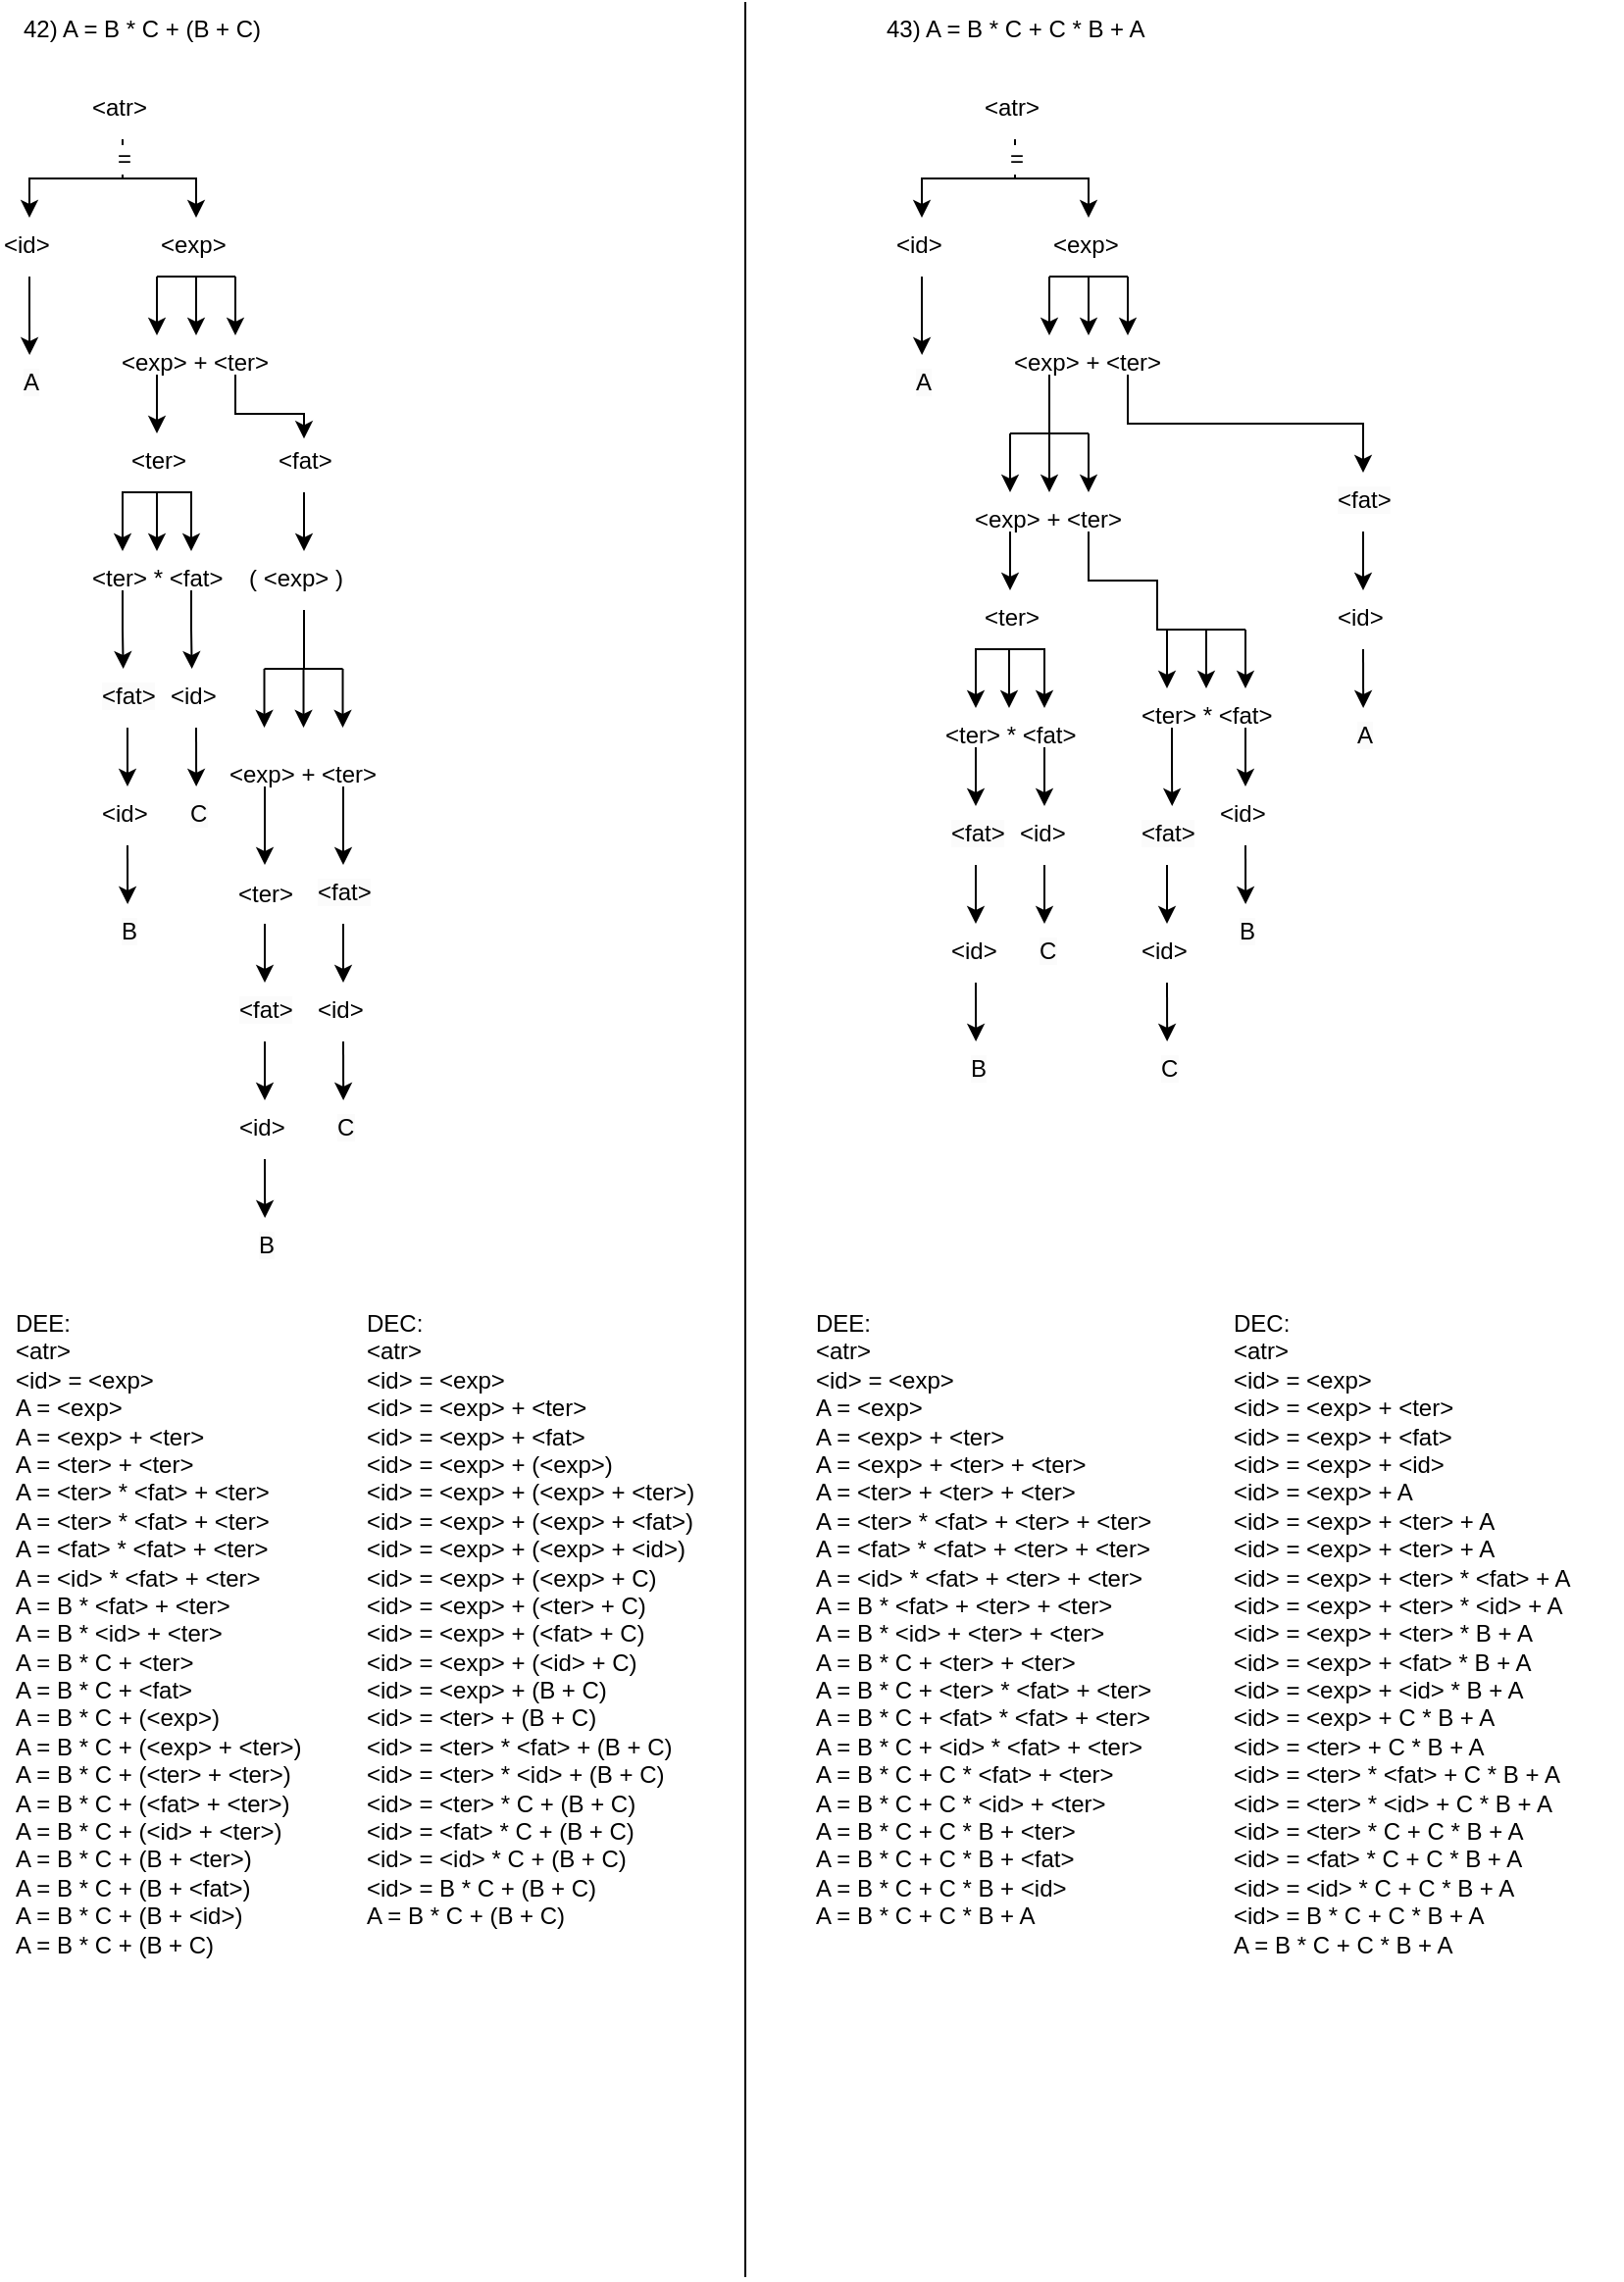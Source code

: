 <mxfile version="24.2.1" type="github">
  <diagram name="Página-1" id="7CKwikOJ7WSuvlhB8NjQ">
    <mxGraphModel dx="2049" dy="1114" grid="1" gridSize="10" guides="1" tooltips="1" connect="1" arrows="1" fold="1" page="1" pageScale="1" pageWidth="827" pageHeight="1169" math="0" shadow="0">
      <root>
        <mxCell id="0" />
        <mxCell id="1" parent="0" />
        <mxCell id="ya6__EAlXVEsQqQnVI8f-1" value="42) A = B * C + (B + C)" style="text;whiteSpace=wrap;html=1;" parent="1" vertex="1">
          <mxGeometry x="10" width="130" height="40" as="geometry" />
        </mxCell>
        <mxCell id="ya6__EAlXVEsQqQnVI8f-13" style="edgeStyle=orthogonalEdgeStyle;rounded=0;orthogonalLoop=1;jettySize=auto;html=1;exitX=0.5;exitY=1;exitDx=0;exitDy=0;entryX=0.5;entryY=0;entryDx=0;entryDy=0;" parent="1" source="ya6__EAlXVEsQqQnVI8f-2" target="ya6__EAlXVEsQqQnVI8f-3" edge="1">
          <mxGeometry relative="1" as="geometry" />
        </mxCell>
        <mxCell id="ya6__EAlXVEsQqQnVI8f-14" style="edgeStyle=orthogonalEdgeStyle;rounded=0;orthogonalLoop=1;jettySize=auto;html=1;exitX=0.5;exitY=1;exitDx=0;exitDy=0;entryX=0.5;entryY=0;entryDx=0;entryDy=0;" parent="1" source="ya6__EAlXVEsQqQnVI8f-2" target="ya6__EAlXVEsQqQnVI8f-4" edge="1">
          <mxGeometry relative="1" as="geometry">
            <Array as="points">
              <mxPoint x="63" y="90" />
              <mxPoint x="100" y="90" />
            </Array>
          </mxGeometry>
        </mxCell>
        <mxCell id="ya6__EAlXVEsQqQnVI8f-42" value="&lt;font style=&quot;font-size: 12px;&quot;&gt;=&lt;/font&gt;" style="edgeLabel;html=1;align=center;verticalAlign=middle;resizable=0;points=[];" parent="ya6__EAlXVEsQqQnVI8f-14" vertex="1" connectable="0">
          <mxGeometry x="-0.716" y="1" relative="1" as="geometry">
            <mxPoint x="-1" y="-1" as="offset" />
          </mxGeometry>
        </mxCell>
        <mxCell id="ya6__EAlXVEsQqQnVI8f-2" value="&amp;lt;atr&amp;gt;" style="text;whiteSpace=wrap;html=1;" parent="1" vertex="1">
          <mxGeometry x="45" y="40" width="35" height="30" as="geometry" />
        </mxCell>
        <mxCell id="ZCPihoy_lIyPwxzsgWCn-16" style="edgeStyle=orthogonalEdgeStyle;rounded=0;orthogonalLoop=1;jettySize=auto;html=1;exitX=0.5;exitY=1;exitDx=0;exitDy=0;" parent="1" source="ya6__EAlXVEsQqQnVI8f-3" edge="1">
          <mxGeometry relative="1" as="geometry">
            <mxPoint x="15.069" y="180" as="targetPoint" />
          </mxGeometry>
        </mxCell>
        <mxCell id="ya6__EAlXVEsQqQnVI8f-3" value="&amp;lt;id&amp;gt;" style="text;whiteSpace=wrap;html=1;" parent="1" vertex="1">
          <mxGeometry y="110" width="30" height="30" as="geometry" />
        </mxCell>
        <mxCell id="ya6__EAlXVEsQqQnVI8f-17" style="edgeStyle=orthogonalEdgeStyle;rounded=0;orthogonalLoop=1;jettySize=auto;html=1;exitX=0.5;exitY=1;exitDx=0;exitDy=0;entryX=0.5;entryY=0;entryDx=0;entryDy=0;" parent="1" source="ya6__EAlXVEsQqQnVI8f-4" target="ya6__EAlXVEsQqQnVI8f-16" edge="1">
          <mxGeometry relative="1" as="geometry" />
        </mxCell>
        <mxCell id="ya6__EAlXVEsQqQnVI8f-19" style="edgeStyle=orthogonalEdgeStyle;rounded=0;orthogonalLoop=1;jettySize=auto;html=1;exitX=1;exitY=1;exitDx=0;exitDy=0;entryX=0.75;entryY=0;entryDx=0;entryDy=0;" parent="1" source="ya6__EAlXVEsQqQnVI8f-4" target="ya6__EAlXVEsQqQnVI8f-16" edge="1">
          <mxGeometry relative="1" as="geometry" />
        </mxCell>
        <mxCell id="ya6__EAlXVEsQqQnVI8f-21" style="edgeStyle=orthogonalEdgeStyle;rounded=0;orthogonalLoop=1;jettySize=auto;html=1;exitX=0;exitY=1;exitDx=0;exitDy=0;entryX=0.25;entryY=0;entryDx=0;entryDy=0;" parent="1" source="ya6__EAlXVEsQqQnVI8f-4" target="ya6__EAlXVEsQqQnVI8f-16" edge="1">
          <mxGeometry relative="1" as="geometry" />
        </mxCell>
        <mxCell id="ya6__EAlXVEsQqQnVI8f-25" style="edgeStyle=none;rounded=0;orthogonalLoop=1;jettySize=auto;html=1;exitX=0;exitY=1;exitDx=0;exitDy=0;endArrow=none;endFill=0;entryX=1;entryY=1;entryDx=0;entryDy=0;" parent="1" source="ya6__EAlXVEsQqQnVI8f-4" target="ya6__EAlXVEsQqQnVI8f-4" edge="1">
          <mxGeometry relative="1" as="geometry">
            <mxPoint x="130" y="140" as="targetPoint" />
          </mxGeometry>
        </mxCell>
        <mxCell id="ya6__EAlXVEsQqQnVI8f-4" value="&amp;lt;exp&amp;gt;" style="text;whiteSpace=wrap;html=1;" parent="1" vertex="1">
          <mxGeometry x="80" y="110" width="40" height="30" as="geometry" />
        </mxCell>
        <mxCell id="ya6__EAlXVEsQqQnVI8f-45" style="edgeStyle=orthogonalEdgeStyle;rounded=0;orthogonalLoop=1;jettySize=auto;html=1;exitX=0.25;exitY=1;exitDx=0;exitDy=0;" parent="1" source="ya6__EAlXVEsQqQnVI8f-16" edge="1">
          <mxGeometry relative="1" as="geometry">
            <mxPoint x="80" y="220" as="targetPoint" />
          </mxGeometry>
        </mxCell>
        <mxCell id="ya6__EAlXVEsQqQnVI8f-16" value="&amp;lt;exp&amp;gt; + &amp;lt;ter&amp;gt;" style="text;whiteSpace=wrap;html=1;" parent="1" vertex="1">
          <mxGeometry x="60" y="170" width="80" height="20" as="geometry" />
        </mxCell>
        <mxCell id="ya6__EAlXVEsQqQnVI8f-44" style="edgeStyle=orthogonalEdgeStyle;rounded=0;orthogonalLoop=1;jettySize=auto;html=1;exitX=0.5;exitY=1;exitDx=0;exitDy=0;" parent="1" source="ya6__EAlXVEsQqQnVI8f-4" target="ya6__EAlXVEsQqQnVI8f-4" edge="1">
          <mxGeometry relative="1" as="geometry" />
        </mxCell>
        <mxCell id="ya6__EAlXVEsQqQnVI8f-47" style="edgeStyle=orthogonalEdgeStyle;rounded=0;orthogonalLoop=1;jettySize=auto;html=1;exitX=0.5;exitY=1;exitDx=0;exitDy=0;entryX=0.5;entryY=0;entryDx=0;entryDy=0;" parent="1" source="ya6__EAlXVEsQqQnVI8f-51" target="ya6__EAlXVEsQqQnVI8f-52" edge="1">
          <mxGeometry relative="1" as="geometry" />
        </mxCell>
        <mxCell id="ya6__EAlXVEsQqQnVI8f-48" style="edgeStyle=orthogonalEdgeStyle;rounded=0;orthogonalLoop=1;jettySize=auto;html=1;exitX=1;exitY=1;exitDx=0;exitDy=0;entryX=0.75;entryY=0;entryDx=0;entryDy=0;" parent="1" source="ya6__EAlXVEsQqQnVI8f-51" target="ya6__EAlXVEsQqQnVI8f-52" edge="1">
          <mxGeometry relative="1" as="geometry" />
        </mxCell>
        <mxCell id="ya6__EAlXVEsQqQnVI8f-49" style="edgeStyle=orthogonalEdgeStyle;rounded=0;orthogonalLoop=1;jettySize=auto;html=1;exitX=0;exitY=1;exitDx=0;exitDy=0;entryX=0.25;entryY=0;entryDx=0;entryDy=0;" parent="1" source="ya6__EAlXVEsQqQnVI8f-51" target="ya6__EAlXVEsQqQnVI8f-52" edge="1">
          <mxGeometry relative="1" as="geometry" />
        </mxCell>
        <mxCell id="ya6__EAlXVEsQqQnVI8f-50" style="edgeStyle=none;rounded=0;orthogonalLoop=1;jettySize=auto;html=1;exitX=0;exitY=1;exitDx=0;exitDy=0;endArrow=none;endFill=0;entryX=1;entryY=1;entryDx=0;entryDy=0;" parent="1" source="ya6__EAlXVEsQqQnVI8f-51" target="ya6__EAlXVEsQqQnVI8f-51" edge="1">
          <mxGeometry relative="1" as="geometry">
            <mxPoint x="115" y="250" as="targetPoint" />
          </mxGeometry>
        </mxCell>
        <mxCell id="ya6__EAlXVEsQqQnVI8f-51" value="&amp;lt;ter&amp;gt;" style="text;whiteSpace=wrap;html=1;" parent="1" vertex="1">
          <mxGeometry x="65" y="220" width="30" height="30" as="geometry" />
        </mxCell>
        <mxCell id="ZCPihoy_lIyPwxzsgWCn-20" style="edgeStyle=orthogonalEdgeStyle;rounded=0;orthogonalLoop=1;jettySize=auto;html=1;exitX=0.25;exitY=1;exitDx=0;exitDy=0;" parent="1" source="ya6__EAlXVEsQqQnVI8f-52" edge="1">
          <mxGeometry relative="1" as="geometry">
            <mxPoint x="62.833" y="340" as="targetPoint" />
          </mxGeometry>
        </mxCell>
        <mxCell id="ZCPihoy_lIyPwxzsgWCn-21" style="edgeStyle=orthogonalEdgeStyle;rounded=0;orthogonalLoop=1;jettySize=auto;html=1;exitX=0.75;exitY=1;exitDx=0;exitDy=0;" parent="1" source="ya6__EAlXVEsQqQnVI8f-52" edge="1">
          <mxGeometry relative="1" as="geometry">
            <mxPoint x="97.833" y="340" as="targetPoint" />
          </mxGeometry>
        </mxCell>
        <mxCell id="ya6__EAlXVEsQqQnVI8f-52" value="&amp;lt;ter&amp;gt; * &amp;lt;fat&amp;gt;" style="text;whiteSpace=wrap;html=1;" parent="1" vertex="1">
          <mxGeometry x="45" y="280" width="70" height="20" as="geometry" />
        </mxCell>
        <mxCell id="ya6__EAlXVEsQqQnVI8f-53" style="edgeStyle=orthogonalEdgeStyle;rounded=0;orthogonalLoop=1;jettySize=auto;html=1;exitX=0.5;exitY=1;exitDx=0;exitDy=0;" parent="1" source="ya6__EAlXVEsQqQnVI8f-51" target="ya6__EAlXVEsQqQnVI8f-51" edge="1">
          <mxGeometry relative="1" as="geometry" />
        </mxCell>
        <mxCell id="ya6__EAlXVEsQqQnVI8f-70" style="edgeStyle=orthogonalEdgeStyle;rounded=0;orthogonalLoop=1;jettySize=auto;html=1;exitX=0.5;exitY=1;exitDx=0;exitDy=0;" parent="1" source="ya6__EAlXVEsQqQnVI8f-58" target="ya6__EAlXVEsQqQnVI8f-62" edge="1">
          <mxGeometry relative="1" as="geometry" />
        </mxCell>
        <mxCell id="ya6__EAlXVEsQqQnVI8f-58" value="&amp;lt;fat&amp;gt;" style="text;whiteSpace=wrap;html=1;" parent="1" vertex="1">
          <mxGeometry x="140" y="220" width="30" height="30" as="geometry" />
        </mxCell>
        <mxCell id="ya6__EAlXVEsQqQnVI8f-61" style="edgeStyle=orthogonalEdgeStyle;rounded=0;orthogonalLoop=1;jettySize=auto;html=1;exitX=0.75;exitY=1;exitDx=0;exitDy=0;entryX=0.5;entryY=0.089;entryDx=0;entryDy=0;entryPerimeter=0;" parent="1" source="ya6__EAlXVEsQqQnVI8f-16" target="ya6__EAlXVEsQqQnVI8f-58" edge="1">
          <mxGeometry relative="1" as="geometry" />
        </mxCell>
        <mxCell id="ZCPihoy_lIyPwxzsgWCn-12" style="edgeStyle=orthogonalEdgeStyle;rounded=0;orthogonalLoop=1;jettySize=auto;html=1;exitX=0.5;exitY=1;exitDx=0;exitDy=0;endArrow=none;endFill=0;" parent="1" source="ya6__EAlXVEsQqQnVI8f-62" edge="1">
          <mxGeometry relative="1" as="geometry">
            <mxPoint x="155" y="340" as="targetPoint" />
          </mxGeometry>
        </mxCell>
        <mxCell id="ya6__EAlXVEsQqQnVI8f-62" value="( &amp;lt;exp&amp;gt; )" style="text;whiteSpace=wrap;html=1;" parent="1" vertex="1">
          <mxGeometry x="125" y="280" width="60" height="30" as="geometry" />
        </mxCell>
        <mxCell id="ZCPihoy_lIyPwxzsgWCn-1" style="edgeStyle=orthogonalEdgeStyle;rounded=0;orthogonalLoop=1;jettySize=auto;html=1;exitX=0.5;exitY=1;exitDx=0;exitDy=0;entryX=0.5;entryY=0;entryDx=0;entryDy=0;" parent="1" edge="1">
          <mxGeometry relative="1" as="geometry">
            <mxPoint x="154.76" y="340" as="sourcePoint" />
            <mxPoint x="154.76" y="370" as="targetPoint" />
          </mxGeometry>
        </mxCell>
        <mxCell id="ZCPihoy_lIyPwxzsgWCn-2" style="edgeStyle=orthogonalEdgeStyle;rounded=0;orthogonalLoop=1;jettySize=auto;html=1;exitX=1;exitY=1;exitDx=0;exitDy=0;entryX=0.75;entryY=0;entryDx=0;entryDy=0;" parent="1" edge="1">
          <mxGeometry relative="1" as="geometry">
            <mxPoint x="174.76" y="340" as="sourcePoint" />
            <mxPoint x="174.76" y="370" as="targetPoint" />
          </mxGeometry>
        </mxCell>
        <mxCell id="ZCPihoy_lIyPwxzsgWCn-3" style="edgeStyle=orthogonalEdgeStyle;rounded=0;orthogonalLoop=1;jettySize=auto;html=1;exitX=0;exitY=1;exitDx=0;exitDy=0;entryX=0.25;entryY=0;entryDx=0;entryDy=0;" parent="1" edge="1">
          <mxGeometry relative="1" as="geometry">
            <mxPoint x="134.76" y="340" as="sourcePoint" />
            <mxPoint x="134.76" y="370" as="targetPoint" />
          </mxGeometry>
        </mxCell>
        <mxCell id="ZCPihoy_lIyPwxzsgWCn-4" style="edgeStyle=none;rounded=0;orthogonalLoop=1;jettySize=auto;html=1;exitX=0;exitY=1;exitDx=0;exitDy=0;endArrow=none;endFill=0;entryX=1;entryY=1;entryDx=0;entryDy=0;" parent="1" edge="1">
          <mxGeometry relative="1" as="geometry">
            <mxPoint x="174.76" y="340" as="targetPoint" />
            <mxPoint x="134.76" y="340" as="sourcePoint" />
          </mxGeometry>
        </mxCell>
        <mxCell id="ZCPihoy_lIyPwxzsgWCn-36" style="edgeStyle=orthogonalEdgeStyle;rounded=0;orthogonalLoop=1;jettySize=auto;html=1;exitX=0.25;exitY=1;exitDx=0;exitDy=0;" parent="1" source="ZCPihoy_lIyPwxzsgWCn-6" target="ZCPihoy_lIyPwxzsgWCn-35" edge="1">
          <mxGeometry relative="1" as="geometry" />
        </mxCell>
        <mxCell id="ZCPihoy_lIyPwxzsgWCn-50" style="edgeStyle=orthogonalEdgeStyle;rounded=0;orthogonalLoop=1;jettySize=auto;html=1;exitX=0.75;exitY=1;exitDx=0;exitDy=0;entryX=0.5;entryY=0;entryDx=0;entryDy=0;" parent="1" source="ZCPihoy_lIyPwxzsgWCn-6" target="ZCPihoy_lIyPwxzsgWCn-46" edge="1">
          <mxGeometry relative="1" as="geometry" />
        </mxCell>
        <mxCell id="ZCPihoy_lIyPwxzsgWCn-6" value="&amp;lt;exp&amp;gt; + &amp;lt;ter&amp;gt;" style="text;whiteSpace=wrap;html=1;" parent="1" vertex="1">
          <mxGeometry x="115" y="380" width="80" height="20" as="geometry" />
        </mxCell>
        <mxCell id="ZCPihoy_lIyPwxzsgWCn-7" style="edgeStyle=orthogonalEdgeStyle;rounded=0;orthogonalLoop=1;jettySize=auto;html=1;exitX=0.5;exitY=1;exitDx=0;exitDy=0;" parent="1" edge="1">
          <mxGeometry relative="1" as="geometry">
            <mxPoint x="154.76" y="340" as="sourcePoint" />
            <mxPoint x="154.76" y="340" as="targetPoint" />
          </mxGeometry>
        </mxCell>
        <mxCell id="ZCPihoy_lIyPwxzsgWCn-17" value="&lt;span style=&quot;color: rgb(0, 0, 0); font-family: Helvetica; font-size: 12px; font-style: normal; font-variant-ligatures: normal; font-variant-caps: normal; font-weight: 400; letter-spacing: normal; orphans: 2; text-align: left; text-indent: 0px; text-transform: none; widows: 2; word-spacing: 0px; -webkit-text-stroke-width: 0px; white-space: normal; background-color: rgb(251, 251, 251); text-decoration-thickness: initial; text-decoration-style: initial; text-decoration-color: initial; display: inline !important; float: none;&quot;&gt;A&lt;/span&gt;" style="text;whiteSpace=wrap;html=1;" parent="1" vertex="1">
          <mxGeometry x="10" y="180" width="10" height="30" as="geometry" />
        </mxCell>
        <mxCell id="ZCPihoy_lIyPwxzsgWCn-26" style="edgeStyle=orthogonalEdgeStyle;rounded=0;orthogonalLoop=1;jettySize=auto;html=1;exitX=0.5;exitY=1;exitDx=0;exitDy=0;entryX=0.5;entryY=0;entryDx=0;entryDy=0;" parent="1" source="ZCPihoy_lIyPwxzsgWCn-22" target="ZCPihoy_lIyPwxzsgWCn-24" edge="1">
          <mxGeometry relative="1" as="geometry" />
        </mxCell>
        <mxCell id="ZCPihoy_lIyPwxzsgWCn-22" value="&lt;span style=&quot;color: rgb(0, 0, 0); font-family: Helvetica; font-size: 12px; font-style: normal; font-variant-ligatures: normal; font-variant-caps: normal; font-weight: 400; letter-spacing: normal; orphans: 2; text-align: left; text-indent: 0px; text-transform: none; widows: 2; word-spacing: 0px; -webkit-text-stroke-width: 0px; white-space: normal; background-color: rgb(251, 251, 251); text-decoration-thickness: initial; text-decoration-style: initial; text-decoration-color: initial; display: inline !important; float: none;&quot;&gt;&amp;lt;fat&amp;gt;&lt;/span&gt;" style="text;whiteSpace=wrap;html=1;" parent="1" vertex="1">
          <mxGeometry x="50" y="340" width="30" height="30" as="geometry" />
        </mxCell>
        <mxCell id="ZCPihoy_lIyPwxzsgWCn-23" style="edgeStyle=orthogonalEdgeStyle;rounded=0;orthogonalLoop=1;jettySize=auto;html=1;exitX=0.5;exitY=1;exitDx=0;exitDy=0;" parent="1" source="ZCPihoy_lIyPwxzsgWCn-24" edge="1">
          <mxGeometry relative="1" as="geometry">
            <mxPoint x="65.069" y="460" as="targetPoint" />
          </mxGeometry>
        </mxCell>
        <mxCell id="ZCPihoy_lIyPwxzsgWCn-24" value="&amp;lt;id&amp;gt;" style="text;whiteSpace=wrap;html=1;" parent="1" vertex="1">
          <mxGeometry x="50" y="400" width="30" height="30" as="geometry" />
        </mxCell>
        <mxCell id="ZCPihoy_lIyPwxzsgWCn-25" value="&lt;span style=&quot;color: rgb(0, 0, 0); font-family: Helvetica; font-size: 12px; font-style: normal; font-variant-ligatures: normal; font-variant-caps: normal; font-weight: 400; letter-spacing: normal; orphans: 2; text-align: left; text-indent: 0px; text-transform: none; widows: 2; word-spacing: 0px; -webkit-text-stroke-width: 0px; white-space: normal; background-color: rgb(251, 251, 251); text-decoration-thickness: initial; text-decoration-style: initial; text-decoration-color: initial; display: inline !important; float: none;&quot;&gt;B&lt;/span&gt;" style="text;whiteSpace=wrap;html=1;" parent="1" vertex="1">
          <mxGeometry x="60" y="460" width="10" height="30" as="geometry" />
        </mxCell>
        <mxCell id="ZCPihoy_lIyPwxzsgWCn-27" style="edgeStyle=orthogonalEdgeStyle;rounded=0;orthogonalLoop=1;jettySize=auto;html=1;exitX=0.5;exitY=1;exitDx=0;exitDy=0;" parent="1" source="ZCPihoy_lIyPwxzsgWCn-28" edge="1">
          <mxGeometry relative="1" as="geometry">
            <mxPoint x="100.069" y="400" as="targetPoint" />
          </mxGeometry>
        </mxCell>
        <mxCell id="ZCPihoy_lIyPwxzsgWCn-28" value="&amp;lt;id&amp;gt;" style="text;whiteSpace=wrap;html=1;" parent="1" vertex="1">
          <mxGeometry x="85" y="340" width="30" height="30" as="geometry" />
        </mxCell>
        <mxCell id="ZCPihoy_lIyPwxzsgWCn-29" value="&lt;span style=&quot;color: rgb(0, 0, 0); font-family: Helvetica; font-size: 12px; font-style: normal; font-variant-ligatures: normal; font-variant-caps: normal; font-weight: 400; letter-spacing: normal; orphans: 2; text-align: left; text-indent: 0px; text-transform: none; widows: 2; word-spacing: 0px; -webkit-text-stroke-width: 0px; white-space: normal; background-color: rgb(251, 251, 251); text-decoration-thickness: initial; text-decoration-style: initial; text-decoration-color: initial; display: inline !important; float: none;&quot;&gt;C&lt;/span&gt;" style="text;whiteSpace=wrap;html=1;" parent="1" vertex="1">
          <mxGeometry x="95" y="400" width="10" height="30" as="geometry" />
        </mxCell>
        <mxCell id="ZCPihoy_lIyPwxzsgWCn-30" style="edgeStyle=orthogonalEdgeStyle;rounded=0;orthogonalLoop=1;jettySize=auto;html=1;exitX=0.5;exitY=1;exitDx=0;exitDy=0;entryX=0.5;entryY=0;entryDx=0;entryDy=0;" parent="1" source="ZCPihoy_lIyPwxzsgWCn-31" target="ZCPihoy_lIyPwxzsgWCn-33" edge="1">
          <mxGeometry relative="1" as="geometry" />
        </mxCell>
        <mxCell id="ZCPihoy_lIyPwxzsgWCn-31" value="&lt;span style=&quot;color: rgb(0, 0, 0); font-family: Helvetica; font-size: 12px; font-style: normal; font-variant-ligatures: normal; font-variant-caps: normal; font-weight: 400; letter-spacing: normal; orphans: 2; text-align: left; text-indent: 0px; text-transform: none; widows: 2; word-spacing: 0px; -webkit-text-stroke-width: 0px; white-space: normal; background-color: rgb(251, 251, 251); text-decoration-thickness: initial; text-decoration-style: initial; text-decoration-color: initial; display: inline !important; float: none;&quot;&gt;&amp;lt;fat&amp;gt;&lt;/span&gt;" style="text;whiteSpace=wrap;html=1;" parent="1" vertex="1">
          <mxGeometry x="120" y="500" width="30" height="30" as="geometry" />
        </mxCell>
        <mxCell id="ZCPihoy_lIyPwxzsgWCn-32" style="edgeStyle=orthogonalEdgeStyle;rounded=0;orthogonalLoop=1;jettySize=auto;html=1;exitX=0.5;exitY=1;exitDx=0;exitDy=0;" parent="1" source="ZCPihoy_lIyPwxzsgWCn-33" edge="1">
          <mxGeometry relative="1" as="geometry">
            <mxPoint x="135.069" y="620" as="targetPoint" />
          </mxGeometry>
        </mxCell>
        <mxCell id="ZCPihoy_lIyPwxzsgWCn-33" value="&amp;lt;id&amp;gt;" style="text;whiteSpace=wrap;html=1;" parent="1" vertex="1">
          <mxGeometry x="120" y="560" width="30" height="30" as="geometry" />
        </mxCell>
        <mxCell id="ZCPihoy_lIyPwxzsgWCn-34" value="&lt;span style=&quot;color: rgb(0, 0, 0); font-family: Helvetica; font-size: 12px; font-style: normal; font-variant-ligatures: normal; font-variant-caps: normal; font-weight: 400; letter-spacing: normal; orphans: 2; text-align: left; text-indent: 0px; text-transform: none; widows: 2; word-spacing: 0px; -webkit-text-stroke-width: 0px; white-space: normal; background-color: rgb(251, 251, 251); text-decoration-thickness: initial; text-decoration-style: initial; text-decoration-color: initial; display: inline !important; float: none;&quot;&gt;B&lt;/span&gt;" style="text;whiteSpace=wrap;html=1;" parent="1" vertex="1">
          <mxGeometry x="130" y="620" width="10" height="30" as="geometry" />
        </mxCell>
        <mxCell id="ZCPihoy_lIyPwxzsgWCn-39" style="edgeStyle=orthogonalEdgeStyle;rounded=0;orthogonalLoop=1;jettySize=auto;html=1;" parent="1" source="ZCPihoy_lIyPwxzsgWCn-35" target="ZCPihoy_lIyPwxzsgWCn-31" edge="1">
          <mxGeometry relative="1" as="geometry" />
        </mxCell>
        <mxCell id="ZCPihoy_lIyPwxzsgWCn-35" value="&amp;lt;ter&amp;gt;" style="text;html=1;align=center;verticalAlign=middle;resizable=0;points=[];autosize=1;strokeColor=none;fillColor=none;" parent="1" vertex="1">
          <mxGeometry x="110" y="440" width="50" height="30" as="geometry" />
        </mxCell>
        <mxCell id="ZCPihoy_lIyPwxzsgWCn-45" style="edgeStyle=orthogonalEdgeStyle;rounded=0;orthogonalLoop=1;jettySize=auto;html=1;exitX=0.5;exitY=1;exitDx=0;exitDy=0;entryX=0.5;entryY=0;entryDx=0;entryDy=0;" parent="1" source="ZCPihoy_lIyPwxzsgWCn-46" target="ZCPihoy_lIyPwxzsgWCn-48" edge="1">
          <mxGeometry relative="1" as="geometry" />
        </mxCell>
        <mxCell id="ZCPihoy_lIyPwxzsgWCn-46" value="&lt;span style=&quot;color: rgb(0, 0, 0); font-family: Helvetica; font-size: 12px; font-style: normal; font-variant-ligatures: normal; font-variant-caps: normal; font-weight: 400; letter-spacing: normal; orphans: 2; text-align: left; text-indent: 0px; text-transform: none; widows: 2; word-spacing: 0px; -webkit-text-stroke-width: 0px; white-space: normal; background-color: rgb(251, 251, 251); text-decoration-thickness: initial; text-decoration-style: initial; text-decoration-color: initial; display: inline !important; float: none;&quot;&gt;&amp;lt;fat&amp;gt;&lt;/span&gt;" style="text;whiteSpace=wrap;html=1;" parent="1" vertex="1">
          <mxGeometry x="160" y="440" width="30" height="30" as="geometry" />
        </mxCell>
        <mxCell id="ZCPihoy_lIyPwxzsgWCn-47" style="edgeStyle=orthogonalEdgeStyle;rounded=0;orthogonalLoop=1;jettySize=auto;html=1;exitX=0.5;exitY=1;exitDx=0;exitDy=0;" parent="1" source="ZCPihoy_lIyPwxzsgWCn-48" edge="1">
          <mxGeometry relative="1" as="geometry">
            <mxPoint x="175.069" y="560" as="targetPoint" />
          </mxGeometry>
        </mxCell>
        <mxCell id="ZCPihoy_lIyPwxzsgWCn-48" value="&amp;lt;id&amp;gt;" style="text;whiteSpace=wrap;html=1;" parent="1" vertex="1">
          <mxGeometry x="160" y="500" width="30" height="30" as="geometry" />
        </mxCell>
        <mxCell id="ZCPihoy_lIyPwxzsgWCn-49" value="&lt;span style=&quot;color: rgb(0, 0, 0); font-family: Helvetica; font-size: 12px; font-style: normal; font-variant-ligatures: normal; font-variant-caps: normal; font-weight: 400; letter-spacing: normal; orphans: 2; text-align: left; text-indent: 0px; text-transform: none; widows: 2; word-spacing: 0px; -webkit-text-stroke-width: 0px; white-space: normal; background-color: rgb(251, 251, 251); text-decoration-thickness: initial; text-decoration-style: initial; text-decoration-color: initial; display: inline !important; float: none;&quot;&gt;C&lt;/span&gt;" style="text;whiteSpace=wrap;html=1;" parent="1" vertex="1">
          <mxGeometry x="170" y="560" width="10" height="30" as="geometry" />
        </mxCell>
        <mxCell id="ZCPihoy_lIyPwxzsgWCn-53" value="DEE:&lt;span style=&quot;background-color: initial; white-space: pre;&quot;&gt;&#x9;&lt;/span&gt;&lt;span style=&quot;background-color: initial; white-space: pre;&quot;&gt;&#x9;&lt;/span&gt;&lt;span style=&quot;background-color: initial; white-space: pre;&quot;&gt;&#x9;&lt;/span&gt;&lt;span style=&quot;background-color: initial; white-space: pre;&quot;&gt;&#x9;&lt;/span&gt;&lt;div&gt;&amp;lt;atr&amp;gt;&lt;br&gt;&amp;lt;id&amp;gt; = &amp;lt;exp&amp;gt;&lt;div&gt;A = &amp;lt;exp&amp;gt;&lt;/div&gt;&lt;div&gt;A = &amp;lt;exp&amp;gt; + &amp;lt;ter&amp;gt;&lt;/div&gt;&lt;div&gt;A = &amp;lt;ter&amp;gt; + &amp;lt;ter&amp;gt;&lt;/div&gt;&lt;div&gt;A = &amp;lt;ter&amp;gt; * &amp;lt;fat&amp;gt; + &amp;lt;ter&amp;gt;&lt;/div&gt;&lt;div&gt;A = &amp;lt;ter&amp;gt; * &amp;lt;fat&amp;gt; + &amp;lt;ter&amp;gt;&lt;/div&gt;&lt;div&gt;A = &amp;lt;fat&amp;gt; * &amp;lt;fat&amp;gt; + &amp;lt;ter&amp;gt;&lt;/div&gt;&lt;div&gt;A = &amp;lt;id&amp;gt; * &amp;lt;fat&amp;gt; + &amp;lt;ter&amp;gt;&lt;/div&gt;&lt;div&gt;A = B * &amp;lt;fat&amp;gt; + &amp;lt;ter&amp;gt;&lt;/div&gt;&lt;div&gt;A = B * &amp;lt;id&amp;gt; + &amp;lt;ter&amp;gt;&lt;/div&gt;&lt;div&gt;A = B * C + &amp;lt;ter&amp;gt;&lt;/div&gt;&lt;div&gt;A = B * C + &amp;lt;fat&amp;gt;&lt;/div&gt;&lt;div&gt;A = B * C + (&amp;lt;exp&amp;gt;)&lt;/div&gt;&lt;div&gt;A = B * C + (&amp;lt;exp&amp;gt; + &amp;lt;ter&amp;gt;)&lt;/div&gt;&lt;div&gt;A = B * C + (&amp;lt;ter&amp;gt; + &amp;lt;ter&amp;gt;)&lt;/div&gt;&lt;div&gt;A = B * C + (&amp;lt;fat&amp;gt; + &amp;lt;ter&amp;gt;)&lt;/div&gt;&lt;div&gt;A = B * C + (&amp;lt;id&amp;gt; + &amp;lt;ter&amp;gt;)&lt;/div&gt;&lt;div&gt;A = B * C + (B + &amp;lt;ter&amp;gt;)&lt;/div&gt;&lt;div&gt;A = B * C + (B + &amp;lt;fat&amp;gt;)&lt;/div&gt;&lt;div&gt;A = B * C + (B + &amp;lt;id&amp;gt;)&lt;/div&gt;&lt;div&gt;A = B * C + (B + C)&lt;br&gt;&lt;br&gt;&lt;/div&gt;&lt;/div&gt;" style="text;html=1;whiteSpace=wrap;overflow=hidden;rounded=0;" parent="1" vertex="1">
          <mxGeometry x="6" y="660" width="164" height="360" as="geometry" />
        </mxCell>
        <mxCell id="ZCPihoy_lIyPwxzsgWCn-54" value="DEC:&lt;span style=&quot;background-color: initial; white-space: pre;&quot;&gt;&#x9;&lt;/span&gt;&lt;span style=&quot;background-color: initial; white-space: pre;&quot;&gt;&#x9;&lt;/span&gt;&lt;span style=&quot;background-color: initial; white-space: pre;&quot;&gt;&#x9;&lt;/span&gt;&lt;span style=&quot;background-color: initial; white-space: pre;&quot;&gt;&#x9;&lt;/span&gt;&lt;div&gt;&amp;lt;atr&amp;gt;&lt;br&gt;&amp;lt;id&amp;gt; = &amp;lt;exp&amp;gt;&lt;div&gt;&amp;lt;id&amp;gt; =&amp;nbsp;&lt;span style=&quot;background-color: initial;&quot;&gt;&amp;lt;exp&amp;gt; + &amp;lt;ter&amp;gt;&lt;br&gt;&lt;/span&gt;&amp;lt;id&amp;gt; =&amp;nbsp;&lt;span style=&quot;background-color: initial;&quot;&gt;&amp;lt;exp&amp;gt; + &amp;lt;fat&amp;gt;&lt;/span&gt;&lt;span style=&quot;background-color: initial;&quot;&gt;&lt;br&gt;&lt;/span&gt;&lt;/div&gt;&lt;/div&gt;&lt;div&gt;&amp;lt;id&amp;gt; =&amp;nbsp;&lt;span style=&quot;background-color: initial;&quot;&gt;&amp;lt;exp&amp;gt; + (&amp;lt;exp&amp;gt;)&lt;/span&gt;&lt;span style=&quot;background-color: initial;&quot;&gt;&lt;br&gt;&lt;/span&gt;&lt;/div&gt;&lt;div&gt;&amp;lt;id&amp;gt; =&amp;nbsp;&lt;span style=&quot;background-color: initial;&quot;&gt;&amp;lt;exp&amp;gt; + (&amp;lt;exp&amp;gt; + &amp;lt;ter&amp;gt;)&lt;/span&gt;&lt;span style=&quot;background-color: initial;&quot;&gt;&lt;br&gt;&lt;/span&gt;&lt;/div&gt;&lt;div&gt;&amp;lt;id&amp;gt; =&amp;nbsp;&lt;span style=&quot;background-color: initial;&quot;&gt;&amp;lt;exp&amp;gt; + (&amp;lt;exp&amp;gt; + &amp;lt;fat&amp;gt;)&lt;/span&gt;&lt;span style=&quot;background-color: initial;&quot;&gt;&lt;br&gt;&lt;/span&gt;&lt;/div&gt;&lt;div&gt;&amp;lt;id&amp;gt; =&amp;nbsp;&lt;span style=&quot;background-color: initial;&quot;&gt;&amp;lt;exp&amp;gt; + (&amp;lt;exp&amp;gt; + &amp;lt;id&amp;gt;)&lt;/span&gt;&lt;span style=&quot;background-color: initial;&quot;&gt;&lt;br&gt;&lt;/span&gt;&lt;/div&gt;&lt;div&gt;&amp;lt;id&amp;gt; =&amp;nbsp;&lt;span style=&quot;background-color: initial;&quot;&gt;&amp;lt;exp&amp;gt; + (&amp;lt;exp&amp;gt; + C)&lt;/span&gt;&lt;span style=&quot;background-color: initial;&quot;&gt;&lt;br&gt;&lt;/span&gt;&lt;/div&gt;&lt;div&gt;&amp;lt;id&amp;gt; =&amp;nbsp;&lt;span style=&quot;background-color: initial;&quot;&gt;&amp;lt;exp&amp;gt; + (&amp;lt;ter&amp;gt; + C)&lt;/span&gt;&lt;span style=&quot;background-color: initial;&quot;&gt;&lt;br&gt;&lt;/span&gt;&lt;/div&gt;&lt;div&gt;&amp;lt;id&amp;gt; =&amp;nbsp;&lt;span style=&quot;background-color: initial;&quot;&gt;&amp;lt;exp&amp;gt; + (&amp;lt;fat&amp;gt; + C)&lt;/span&gt;&lt;span style=&quot;background-color: initial;&quot;&gt;&lt;br&gt;&lt;/span&gt;&lt;/div&gt;&lt;div&gt;&amp;lt;id&amp;gt; =&amp;nbsp;&lt;span style=&quot;background-color: initial;&quot;&gt;&amp;lt;exp&amp;gt; + (&amp;lt;id&amp;gt; + C)&lt;/span&gt;&lt;span style=&quot;background-color: initial;&quot;&gt;&lt;br&gt;&lt;/span&gt;&lt;/div&gt;&lt;div&gt;&amp;lt;id&amp;gt; =&amp;nbsp;&lt;span style=&quot;background-color: initial;&quot;&gt;&amp;lt;exp&amp;gt; + (B + C)&lt;/span&gt;&lt;span style=&quot;background-color: initial;&quot;&gt;&lt;br&gt;&lt;/span&gt;&lt;/div&gt;&lt;div&gt;&amp;lt;id&amp;gt; =&amp;nbsp;&lt;span style=&quot;background-color: initial;&quot;&gt;&amp;lt;ter&amp;gt; + (B + C)&lt;/span&gt;&lt;span style=&quot;background-color: initial;&quot;&gt;&lt;br&gt;&lt;/span&gt;&lt;/div&gt;&lt;div&gt;&amp;lt;id&amp;gt; =&amp;nbsp;&lt;span style=&quot;background-color: initial;&quot;&gt;&amp;lt;ter&amp;gt; * &amp;lt;fat&amp;gt; + (B + C)&lt;/span&gt;&lt;span style=&quot;background-color: initial;&quot;&gt;&lt;br&gt;&lt;/span&gt;&lt;/div&gt;&lt;div&gt;&amp;lt;id&amp;gt; =&amp;nbsp;&lt;span style=&quot;background-color: initial;&quot;&gt;&amp;lt;ter&amp;gt; * &amp;lt;id&amp;gt; + (B + C)&lt;/span&gt;&lt;span style=&quot;background-color: initial;&quot;&gt;&lt;br&gt;&lt;/span&gt;&lt;/div&gt;&lt;div&gt;&amp;lt;id&amp;gt; =&amp;nbsp;&lt;span style=&quot;background-color: initial;&quot;&gt;&amp;lt;ter&amp;gt; * C + (B + C)&lt;/span&gt;&lt;span style=&quot;background-color: initial;&quot;&gt;&lt;br&gt;&lt;/span&gt;&lt;/div&gt;&lt;div&gt;&amp;lt;id&amp;gt; =&amp;nbsp;&lt;span style=&quot;background-color: initial;&quot;&gt;&amp;lt;fat&amp;gt; * C + (B + C)&lt;/span&gt;&lt;span style=&quot;background-color: initial;&quot;&gt;&lt;br&gt;&lt;/span&gt;&lt;/div&gt;&lt;div&gt;&amp;lt;id&amp;gt; =&amp;nbsp;&lt;span style=&quot;background-color: initial;&quot;&gt;&amp;lt;id&amp;gt; * C + (B + C)&lt;/span&gt;&lt;span style=&quot;background-color: initial;&quot;&gt;&lt;br&gt;&lt;/span&gt;&lt;/div&gt;&lt;div&gt;&amp;lt;id&amp;gt; =&amp;nbsp;&lt;span style=&quot;background-color: initial;&quot;&gt;B * C + (B + C)&lt;/span&gt;&lt;span style=&quot;background-color: initial;&quot;&gt;&lt;br&gt;&lt;/span&gt;&lt;/div&gt;&lt;div&gt;A =&amp;nbsp;&lt;span style=&quot;background-color: initial;&quot;&gt;B * C + (B + C)&lt;/span&gt;&lt;/div&gt;" style="text;html=1;whiteSpace=wrap;overflow=hidden;rounded=0;" parent="1" vertex="1">
          <mxGeometry x="185" y="660" width="200" height="360" as="geometry" />
        </mxCell>
        <mxCell id="ZCPihoy_lIyPwxzsgWCn-56" value="43)  A = B * C + C * B + A" style="text;whiteSpace=wrap;html=1;" parent="1" vertex="1">
          <mxGeometry x="450" width="150" height="40" as="geometry" />
        </mxCell>
        <mxCell id="ZCPihoy_lIyPwxzsgWCn-70" style="edgeStyle=orthogonalEdgeStyle;rounded=0;orthogonalLoop=1;jettySize=auto;html=1;exitX=0.5;exitY=1;exitDx=0;exitDy=0;entryX=0.5;entryY=0;entryDx=0;entryDy=0;" parent="1" source="ZCPihoy_lIyPwxzsgWCn-73" target="ZCPihoy_lIyPwxzsgWCn-75" edge="1">
          <mxGeometry relative="1" as="geometry" />
        </mxCell>
        <mxCell id="ZCPihoy_lIyPwxzsgWCn-71" style="edgeStyle=orthogonalEdgeStyle;rounded=0;orthogonalLoop=1;jettySize=auto;html=1;exitX=0.5;exitY=1;exitDx=0;exitDy=0;entryX=0.5;entryY=0;entryDx=0;entryDy=0;" parent="1" source="ZCPihoy_lIyPwxzsgWCn-73" target="ZCPihoy_lIyPwxzsgWCn-80" edge="1">
          <mxGeometry relative="1" as="geometry">
            <Array as="points">
              <mxPoint x="518" y="90" />
              <mxPoint x="555" y="90" />
            </Array>
          </mxGeometry>
        </mxCell>
        <mxCell id="ZCPihoy_lIyPwxzsgWCn-72" value="&lt;font style=&quot;font-size: 12px;&quot;&gt;=&lt;/font&gt;" style="edgeLabel;html=1;align=center;verticalAlign=middle;resizable=0;points=[];" parent="ZCPihoy_lIyPwxzsgWCn-71" vertex="1" connectable="0">
          <mxGeometry x="-0.716" y="1" relative="1" as="geometry">
            <mxPoint x="-1" y="-1" as="offset" />
          </mxGeometry>
        </mxCell>
        <mxCell id="ZCPihoy_lIyPwxzsgWCn-73" value="&amp;lt;atr&amp;gt;" style="text;whiteSpace=wrap;html=1;" parent="1" vertex="1">
          <mxGeometry x="500" y="40" width="35" height="30" as="geometry" />
        </mxCell>
        <mxCell id="ZCPihoy_lIyPwxzsgWCn-74" style="edgeStyle=orthogonalEdgeStyle;rounded=0;orthogonalLoop=1;jettySize=auto;html=1;exitX=0.5;exitY=1;exitDx=0;exitDy=0;" parent="1" source="ZCPihoy_lIyPwxzsgWCn-75" edge="1">
          <mxGeometry relative="1" as="geometry">
            <mxPoint x="470.069" y="180" as="targetPoint" />
          </mxGeometry>
        </mxCell>
        <mxCell id="ZCPihoy_lIyPwxzsgWCn-75" value="&amp;lt;id&amp;gt;" style="text;whiteSpace=wrap;html=1;" parent="1" vertex="1">
          <mxGeometry x="455" y="110" width="30" height="30" as="geometry" />
        </mxCell>
        <mxCell id="ZCPihoy_lIyPwxzsgWCn-76" style="edgeStyle=orthogonalEdgeStyle;rounded=0;orthogonalLoop=1;jettySize=auto;html=1;exitX=0.5;exitY=1;exitDx=0;exitDy=0;entryX=0.5;entryY=0;entryDx=0;entryDy=0;" parent="1" source="ZCPihoy_lIyPwxzsgWCn-80" target="ZCPihoy_lIyPwxzsgWCn-81" edge="1">
          <mxGeometry relative="1" as="geometry" />
        </mxCell>
        <mxCell id="ZCPihoy_lIyPwxzsgWCn-77" style="edgeStyle=orthogonalEdgeStyle;rounded=0;orthogonalLoop=1;jettySize=auto;html=1;exitX=1;exitY=1;exitDx=0;exitDy=0;entryX=0.75;entryY=0;entryDx=0;entryDy=0;" parent="1" source="ZCPihoy_lIyPwxzsgWCn-80" target="ZCPihoy_lIyPwxzsgWCn-81" edge="1">
          <mxGeometry relative="1" as="geometry" />
        </mxCell>
        <mxCell id="ZCPihoy_lIyPwxzsgWCn-78" style="edgeStyle=orthogonalEdgeStyle;rounded=0;orthogonalLoop=1;jettySize=auto;html=1;exitX=0;exitY=1;exitDx=0;exitDy=0;entryX=0.25;entryY=0;entryDx=0;entryDy=0;" parent="1" source="ZCPihoy_lIyPwxzsgWCn-80" target="ZCPihoy_lIyPwxzsgWCn-81" edge="1">
          <mxGeometry relative="1" as="geometry" />
        </mxCell>
        <mxCell id="ZCPihoy_lIyPwxzsgWCn-79" style="edgeStyle=none;rounded=0;orthogonalLoop=1;jettySize=auto;html=1;exitX=0;exitY=1;exitDx=0;exitDy=0;endArrow=none;endFill=0;entryX=1;entryY=1;entryDx=0;entryDy=0;" parent="1" source="ZCPihoy_lIyPwxzsgWCn-80" target="ZCPihoy_lIyPwxzsgWCn-80" edge="1">
          <mxGeometry relative="1" as="geometry">
            <mxPoint x="585" y="140" as="targetPoint" />
          </mxGeometry>
        </mxCell>
        <mxCell id="ZCPihoy_lIyPwxzsgWCn-80" value="&amp;lt;exp&amp;gt;" style="text;whiteSpace=wrap;html=1;" parent="1" vertex="1">
          <mxGeometry x="535" y="110" width="40" height="30" as="geometry" />
        </mxCell>
        <mxCell id="ZCPihoy_lIyPwxzsgWCn-90" style="edgeStyle=orthogonalEdgeStyle;rounded=0;orthogonalLoop=1;jettySize=auto;html=1;exitX=0.25;exitY=1;exitDx=0;exitDy=0;endArrow=none;endFill=0;" parent="1" source="ZCPihoy_lIyPwxzsgWCn-81" edge="1">
          <mxGeometry relative="1" as="geometry">
            <mxPoint x="535" y="220" as="targetPoint" />
          </mxGeometry>
        </mxCell>
        <mxCell id="ZCPihoy_lIyPwxzsgWCn-213" style="edgeStyle=orthogonalEdgeStyle;rounded=0;orthogonalLoop=1;jettySize=auto;html=1;exitX=0.75;exitY=1;exitDx=0;exitDy=0;entryX=0.5;entryY=0;entryDx=0;entryDy=0;" parent="1" source="ZCPihoy_lIyPwxzsgWCn-81" target="ZCPihoy_lIyPwxzsgWCn-215" edge="1">
          <mxGeometry relative="1" as="geometry">
            <mxPoint x="690" y="240" as="targetPoint" />
          </mxGeometry>
        </mxCell>
        <mxCell id="ZCPihoy_lIyPwxzsgWCn-81" value="&amp;lt;exp&amp;gt; + &amp;lt;ter&amp;gt;" style="text;whiteSpace=wrap;html=1;" parent="1" vertex="1">
          <mxGeometry x="515" y="170" width="80" height="20" as="geometry" />
        </mxCell>
        <mxCell id="ZCPihoy_lIyPwxzsgWCn-82" style="edgeStyle=orthogonalEdgeStyle;rounded=0;orthogonalLoop=1;jettySize=auto;html=1;exitX=0.5;exitY=1;exitDx=0;exitDy=0;" parent="1" source="ZCPihoy_lIyPwxzsgWCn-80" target="ZCPihoy_lIyPwxzsgWCn-80" edge="1">
          <mxGeometry relative="1" as="geometry" />
        </mxCell>
        <mxCell id="ZCPihoy_lIyPwxzsgWCn-83" value="&lt;span style=&quot;color: rgb(0, 0, 0); font-family: Helvetica; font-size: 12px; font-style: normal; font-variant-ligatures: normal; font-variant-caps: normal; font-weight: 400; letter-spacing: normal; orphans: 2; text-align: left; text-indent: 0px; text-transform: none; widows: 2; word-spacing: 0px; -webkit-text-stroke-width: 0px; white-space: normal; background-color: rgb(251, 251, 251); text-decoration-thickness: initial; text-decoration-style: initial; text-decoration-color: initial; display: inline !important; float: none;&quot;&gt;A&lt;/span&gt;" style="text;whiteSpace=wrap;html=1;" parent="1" vertex="1">
          <mxGeometry x="465" y="180" width="10" height="30" as="geometry" />
        </mxCell>
        <mxCell id="ZCPihoy_lIyPwxzsgWCn-85" style="edgeStyle=orthogonalEdgeStyle;rounded=0;orthogonalLoop=1;jettySize=auto;html=1;exitX=0.5;exitY=1;exitDx=0;exitDy=0;entryX=0.5;entryY=0;entryDx=0;entryDy=0;" parent="1" edge="1">
          <mxGeometry relative="1" as="geometry">
            <mxPoint x="535" y="220" as="sourcePoint" />
            <mxPoint x="535" y="250" as="targetPoint" />
          </mxGeometry>
        </mxCell>
        <mxCell id="ZCPihoy_lIyPwxzsgWCn-86" style="edgeStyle=orthogonalEdgeStyle;rounded=0;orthogonalLoop=1;jettySize=auto;html=1;exitX=1;exitY=1;exitDx=0;exitDy=0;entryX=0.75;entryY=0;entryDx=0;entryDy=0;" parent="1" edge="1">
          <mxGeometry relative="1" as="geometry">
            <mxPoint x="555" y="220" as="sourcePoint" />
            <mxPoint x="555" y="250" as="targetPoint" />
          </mxGeometry>
        </mxCell>
        <mxCell id="ZCPihoy_lIyPwxzsgWCn-87" style="edgeStyle=orthogonalEdgeStyle;rounded=0;orthogonalLoop=1;jettySize=auto;html=1;exitX=0;exitY=1;exitDx=0;exitDy=0;entryX=0.25;entryY=0;entryDx=0;entryDy=0;" parent="1" edge="1">
          <mxGeometry relative="1" as="geometry">
            <mxPoint x="515" y="220" as="sourcePoint" />
            <mxPoint x="515" y="250" as="targetPoint" />
          </mxGeometry>
        </mxCell>
        <mxCell id="ZCPihoy_lIyPwxzsgWCn-88" style="edgeStyle=none;rounded=0;orthogonalLoop=1;jettySize=auto;html=1;exitX=0;exitY=1;exitDx=0;exitDy=0;endArrow=none;endFill=0;entryX=1;entryY=1;entryDx=0;entryDy=0;" parent="1" edge="1">
          <mxGeometry relative="1" as="geometry">
            <mxPoint x="555" y="220" as="targetPoint" />
            <mxPoint x="515" y="220" as="sourcePoint" />
          </mxGeometry>
        </mxCell>
        <mxCell id="ZCPihoy_lIyPwxzsgWCn-89" style="edgeStyle=orthogonalEdgeStyle;rounded=0;orthogonalLoop=1;jettySize=auto;html=1;exitX=0.5;exitY=1;exitDx=0;exitDy=0;" parent="1" edge="1">
          <mxGeometry relative="1" as="geometry">
            <mxPoint x="535" y="220" as="sourcePoint" />
            <mxPoint x="535" y="220" as="targetPoint" />
          </mxGeometry>
        </mxCell>
        <mxCell id="ZCPihoy_lIyPwxzsgWCn-168" style="edgeStyle=orthogonalEdgeStyle;rounded=0;orthogonalLoop=1;jettySize=auto;html=1;exitX=0.75;exitY=1;exitDx=0;exitDy=0;endArrow=none;endFill=0;" parent="1" source="ZCPihoy_lIyPwxzsgWCn-92" edge="1">
          <mxGeometry relative="1" as="geometry">
            <mxPoint x="600" y="320" as="targetPoint" />
            <Array as="points">
              <mxPoint x="555" y="295" />
              <mxPoint x="590" y="295" />
              <mxPoint x="590" y="320" />
            </Array>
          </mxGeometry>
        </mxCell>
        <mxCell id="ZCPihoy_lIyPwxzsgWCn-92" value="&amp;lt;exp&amp;gt; + &amp;lt;ter&amp;gt;" style="text;whiteSpace=wrap;html=1;" parent="1" vertex="1">
          <mxGeometry x="495" y="250" width="80" height="20" as="geometry" />
        </mxCell>
        <mxCell id="ZCPihoy_lIyPwxzsgWCn-135" style="edgeStyle=orthogonalEdgeStyle;rounded=0;orthogonalLoop=1;jettySize=auto;html=1;exitX=0.5;exitY=1;exitDx=0;exitDy=0;entryX=0.5;entryY=0;entryDx=0;entryDy=0;" parent="1" edge="1">
          <mxGeometry relative="1" as="geometry">
            <mxPoint x="514.5" y="330" as="sourcePoint" />
            <mxPoint x="514.5" y="360" as="targetPoint" />
          </mxGeometry>
        </mxCell>
        <mxCell id="ZCPihoy_lIyPwxzsgWCn-136" style="edgeStyle=orthogonalEdgeStyle;rounded=0;orthogonalLoop=1;jettySize=auto;html=1;exitX=1;exitY=1;exitDx=0;exitDy=0;entryX=0.75;entryY=0;entryDx=0;entryDy=0;" parent="1" edge="1">
          <mxGeometry relative="1" as="geometry">
            <mxPoint x="529.5" y="330" as="sourcePoint" />
            <mxPoint x="532.5" y="360" as="targetPoint" />
          </mxGeometry>
        </mxCell>
        <mxCell id="ZCPihoy_lIyPwxzsgWCn-137" style="edgeStyle=orthogonalEdgeStyle;rounded=0;orthogonalLoop=1;jettySize=auto;html=1;exitX=0;exitY=1;exitDx=0;exitDy=0;entryX=0.25;entryY=0;entryDx=0;entryDy=0;" parent="1" edge="1">
          <mxGeometry relative="1" as="geometry">
            <mxPoint x="499.5" y="330" as="sourcePoint" />
            <mxPoint x="497.5" y="360" as="targetPoint" />
          </mxGeometry>
        </mxCell>
        <mxCell id="ZCPihoy_lIyPwxzsgWCn-138" style="edgeStyle=none;rounded=0;orthogonalLoop=1;jettySize=auto;html=1;exitX=0;exitY=1;exitDx=0;exitDy=0;endArrow=none;endFill=0;entryX=1;entryY=1;entryDx=0;entryDy=0;" parent="1" edge="1">
          <mxGeometry relative="1" as="geometry">
            <mxPoint x="529.5" y="330" as="targetPoint" />
            <mxPoint x="499.5" y="330" as="sourcePoint" />
          </mxGeometry>
        </mxCell>
        <mxCell id="ZCPihoy_lIyPwxzsgWCn-139" style="edgeStyle=orthogonalEdgeStyle;rounded=0;orthogonalLoop=1;jettySize=auto;html=1;exitX=0.5;exitY=1;exitDx=0;exitDy=0;" parent="1" edge="1">
          <mxGeometry relative="1" as="geometry">
            <mxPoint x="514.5" y="330" as="sourcePoint" />
            <mxPoint x="514.5" y="330" as="targetPoint" />
          </mxGeometry>
        </mxCell>
        <mxCell id="ZCPihoy_lIyPwxzsgWCn-148" style="edgeStyle=orthogonalEdgeStyle;rounded=0;orthogonalLoop=1;jettySize=auto;html=1;exitX=0.25;exitY=1;exitDx=0;exitDy=0;entryX=0.5;entryY=0;entryDx=0;entryDy=0;" parent="1" source="ZCPihoy_lIyPwxzsgWCn-141" target="ZCPihoy_lIyPwxzsgWCn-144" edge="1">
          <mxGeometry relative="1" as="geometry" />
        </mxCell>
        <mxCell id="ZCPihoy_lIyPwxzsgWCn-152" style="edgeStyle=orthogonalEdgeStyle;rounded=0;orthogonalLoop=1;jettySize=auto;html=1;exitX=0.75;exitY=1;exitDx=0;exitDy=0;entryX=0.5;entryY=0;entryDx=0;entryDy=0;" parent="1" source="ZCPihoy_lIyPwxzsgWCn-141" target="ZCPihoy_lIyPwxzsgWCn-150" edge="1">
          <mxGeometry relative="1" as="geometry" />
        </mxCell>
        <mxCell id="ZCPihoy_lIyPwxzsgWCn-141" value="&amp;lt;ter&amp;gt; * &amp;lt;fat&amp;gt;" style="text;whiteSpace=wrap;html=1;" parent="1" vertex="1">
          <mxGeometry x="480" y="360" width="70" height="20" as="geometry" />
        </mxCell>
        <mxCell id="ZCPihoy_lIyPwxzsgWCn-143" style="edgeStyle=orthogonalEdgeStyle;rounded=0;orthogonalLoop=1;jettySize=auto;html=1;exitX=0.5;exitY=1;exitDx=0;exitDy=0;entryX=0.5;entryY=0;entryDx=0;entryDy=0;" parent="1" source="ZCPihoy_lIyPwxzsgWCn-144" target="ZCPihoy_lIyPwxzsgWCn-146" edge="1">
          <mxGeometry relative="1" as="geometry" />
        </mxCell>
        <mxCell id="ZCPihoy_lIyPwxzsgWCn-144" value="&lt;span style=&quot;color: rgb(0, 0, 0); font-family: Helvetica; font-size: 12px; font-style: normal; font-variant-ligatures: normal; font-variant-caps: normal; font-weight: 400; letter-spacing: normal; orphans: 2; text-align: left; text-indent: 0px; text-transform: none; widows: 2; word-spacing: 0px; -webkit-text-stroke-width: 0px; white-space: normal; background-color: rgb(251, 251, 251); text-decoration-thickness: initial; text-decoration-style: initial; text-decoration-color: initial; display: inline !important; float: none;&quot;&gt;&amp;lt;fat&amp;gt;&lt;/span&gt;" style="text;whiteSpace=wrap;html=1;" parent="1" vertex="1">
          <mxGeometry x="482.5" y="410" width="30" height="30" as="geometry" />
        </mxCell>
        <mxCell id="ZCPihoy_lIyPwxzsgWCn-145" style="edgeStyle=orthogonalEdgeStyle;rounded=0;orthogonalLoop=1;jettySize=auto;html=1;exitX=0.5;exitY=1;exitDx=0;exitDy=0;" parent="1" source="ZCPihoy_lIyPwxzsgWCn-146" edge="1">
          <mxGeometry relative="1" as="geometry">
            <mxPoint x="497.569" y="530" as="targetPoint" />
          </mxGeometry>
        </mxCell>
        <mxCell id="ZCPihoy_lIyPwxzsgWCn-146" value="&amp;lt;id&amp;gt;" style="text;whiteSpace=wrap;html=1;" parent="1" vertex="1">
          <mxGeometry x="482.5" y="470" width="30" height="30" as="geometry" />
        </mxCell>
        <mxCell id="ZCPihoy_lIyPwxzsgWCn-147" value="&lt;span style=&quot;color: rgb(0, 0, 0); font-family: Helvetica; font-size: 12px; font-style: normal; font-variant-ligatures: normal; font-variant-caps: normal; font-weight: 400; letter-spacing: normal; orphans: 2; text-align: left; text-indent: 0px; text-transform: none; widows: 2; word-spacing: 0px; -webkit-text-stroke-width: 0px; white-space: normal; background-color: rgb(251, 251, 251); text-decoration-thickness: initial; text-decoration-style: initial; text-decoration-color: initial; display: inline !important; float: none;&quot;&gt;B&lt;/span&gt;" style="text;whiteSpace=wrap;html=1;" parent="1" vertex="1">
          <mxGeometry x="492.5" y="530" width="10" height="30" as="geometry" />
        </mxCell>
        <mxCell id="ZCPihoy_lIyPwxzsgWCn-156" style="edgeStyle=orthogonalEdgeStyle;rounded=0;orthogonalLoop=1;jettySize=auto;html=1;exitX=0.5;exitY=1;exitDx=0;exitDy=0;entryX=0.5;entryY=0;entryDx=0;entryDy=0;" parent="1" source="ZCPihoy_lIyPwxzsgWCn-150" target="ZCPihoy_lIyPwxzsgWCn-151" edge="1">
          <mxGeometry relative="1" as="geometry" />
        </mxCell>
        <mxCell id="ZCPihoy_lIyPwxzsgWCn-150" value="&amp;lt;id&amp;gt;" style="text;whiteSpace=wrap;html=1;" parent="1" vertex="1">
          <mxGeometry x="517.5" y="410" width="30" height="30" as="geometry" />
        </mxCell>
        <mxCell id="ZCPihoy_lIyPwxzsgWCn-151" value="&lt;span style=&quot;color: rgb(0, 0, 0); font-family: Helvetica; font-size: 12px; font-style: normal; font-variant-ligatures: normal; font-variant-caps: normal; font-weight: 400; letter-spacing: normal; orphans: 2; text-align: left; text-indent: 0px; text-transform: none; widows: 2; word-spacing: 0px; -webkit-text-stroke-width: 0px; white-space: normal; background-color: rgb(251, 251, 251); text-decoration-thickness: initial; text-decoration-style: initial; text-decoration-color: initial; display: inline !important; float: none;&quot;&gt;C&lt;/span&gt;" style="text;whiteSpace=wrap;html=1;" parent="1" vertex="1">
          <mxGeometry x="527.5" y="470" width="10" height="30" as="geometry" />
        </mxCell>
        <mxCell id="ZCPihoy_lIyPwxzsgWCn-169" style="edgeStyle=orthogonalEdgeStyle;rounded=0;orthogonalLoop=1;jettySize=auto;html=1;exitX=0.5;exitY=1;exitDx=0;exitDy=0;entryX=0.5;entryY=0;entryDx=0;entryDy=0;" parent="1" edge="1">
          <mxGeometry relative="1" as="geometry">
            <mxPoint x="615" y="320" as="sourcePoint" />
            <mxPoint x="615" y="350" as="targetPoint" />
          </mxGeometry>
        </mxCell>
        <mxCell id="ZCPihoy_lIyPwxzsgWCn-170" style="edgeStyle=orthogonalEdgeStyle;rounded=0;orthogonalLoop=1;jettySize=auto;html=1;exitX=1;exitY=1;exitDx=0;exitDy=0;entryX=0.75;entryY=0;entryDx=0;entryDy=0;" parent="1" edge="1">
          <mxGeometry relative="1" as="geometry">
            <mxPoint x="635" y="320" as="sourcePoint" />
            <mxPoint x="635" y="350" as="targetPoint" />
          </mxGeometry>
        </mxCell>
        <mxCell id="ZCPihoy_lIyPwxzsgWCn-171" style="edgeStyle=orthogonalEdgeStyle;rounded=0;orthogonalLoop=1;jettySize=auto;html=1;exitX=0;exitY=1;exitDx=0;exitDy=0;entryX=0.25;entryY=0;entryDx=0;entryDy=0;" parent="1" edge="1">
          <mxGeometry relative="1" as="geometry">
            <mxPoint x="595" y="320" as="sourcePoint" />
            <mxPoint x="595" y="350" as="targetPoint" />
          </mxGeometry>
        </mxCell>
        <mxCell id="ZCPihoy_lIyPwxzsgWCn-172" style="edgeStyle=none;rounded=0;orthogonalLoop=1;jettySize=auto;html=1;exitX=0;exitY=1;exitDx=0;exitDy=0;endArrow=none;endFill=0;entryX=1;entryY=1;entryDx=0;entryDy=0;" parent="1" edge="1">
          <mxGeometry relative="1" as="geometry">
            <mxPoint x="635" y="320" as="targetPoint" />
            <mxPoint x="595" y="320" as="sourcePoint" />
          </mxGeometry>
        </mxCell>
        <mxCell id="ZCPihoy_lIyPwxzsgWCn-173" style="edgeStyle=orthogonalEdgeStyle;rounded=0;orthogonalLoop=1;jettySize=auto;html=1;exitX=0.5;exitY=1;exitDx=0;exitDy=0;" parent="1" edge="1">
          <mxGeometry relative="1" as="geometry">
            <mxPoint x="615" y="320" as="sourcePoint" />
            <mxPoint x="615" y="320" as="targetPoint" />
          </mxGeometry>
        </mxCell>
        <mxCell id="ZCPihoy_lIyPwxzsgWCn-192" style="edgeStyle=orthogonalEdgeStyle;rounded=0;orthogonalLoop=1;jettySize=auto;html=1;exitX=0.25;exitY=1;exitDx=0;exitDy=0;" parent="1" edge="1">
          <mxGeometry relative="1" as="geometry">
            <mxPoint x="515" y="300" as="targetPoint" />
            <mxPoint x="515" y="270" as="sourcePoint" />
          </mxGeometry>
        </mxCell>
        <mxCell id="ZCPihoy_lIyPwxzsgWCn-193" value="&amp;lt;ter&amp;gt;" style="text;whiteSpace=wrap;html=1;" parent="1" vertex="1">
          <mxGeometry x="500" y="300" width="30" height="30" as="geometry" />
        </mxCell>
        <mxCell id="ZCPihoy_lIyPwxzsgWCn-195" style="edgeStyle=orthogonalEdgeStyle;rounded=0;orthogonalLoop=1;jettySize=auto;html=1;exitX=0.25;exitY=1;exitDx=0;exitDy=0;" parent="1" source="ZCPihoy_lIyPwxzsgWCn-194" edge="1">
          <mxGeometry relative="1" as="geometry">
            <mxPoint x="597.609" y="410" as="targetPoint" />
          </mxGeometry>
        </mxCell>
        <mxCell id="ZCPihoy_lIyPwxzsgWCn-194" value="&amp;lt;ter&amp;gt; * &amp;lt;fat&amp;gt;" style="text;whiteSpace=wrap;html=1;" parent="1" vertex="1">
          <mxGeometry x="580" y="350" width="70" height="20" as="geometry" />
        </mxCell>
        <mxCell id="ZCPihoy_lIyPwxzsgWCn-208" style="edgeStyle=orthogonalEdgeStyle;rounded=0;orthogonalLoop=1;jettySize=auto;html=1;exitX=0.5;exitY=1;exitDx=0;exitDy=0;entryX=0.5;entryY=0;entryDx=0;entryDy=0;" parent="1" source="ZCPihoy_lIyPwxzsgWCn-204" target="ZCPihoy_lIyPwxzsgWCn-206" edge="1">
          <mxGeometry relative="1" as="geometry" />
        </mxCell>
        <mxCell id="ZCPihoy_lIyPwxzsgWCn-204" value="&lt;span style=&quot;color: rgb(0, 0, 0); font-family: Helvetica; font-size: 12px; font-style: normal; font-variant-ligatures: normal; font-variant-caps: normal; font-weight: 400; letter-spacing: normal; orphans: 2; text-align: left; text-indent: 0px; text-transform: none; widows: 2; word-spacing: 0px; -webkit-text-stroke-width: 0px; white-space: normal; background-color: rgb(251, 251, 251); text-decoration-thickness: initial; text-decoration-style: initial; text-decoration-color: initial; display: inline !important; float: none;&quot;&gt;&amp;lt;fat&amp;gt;&lt;/span&gt;" style="text;whiteSpace=wrap;html=1;" parent="1" vertex="1">
          <mxGeometry x="580" y="410" width="30" height="30" as="geometry" />
        </mxCell>
        <mxCell id="ZCPihoy_lIyPwxzsgWCn-205" style="edgeStyle=orthogonalEdgeStyle;rounded=0;orthogonalLoop=1;jettySize=auto;html=1;exitX=0.5;exitY=1;exitDx=0;exitDy=0;" parent="1" source="ZCPihoy_lIyPwxzsgWCn-206" edge="1">
          <mxGeometry relative="1" as="geometry">
            <mxPoint x="595.069" y="530" as="targetPoint" />
          </mxGeometry>
        </mxCell>
        <mxCell id="ZCPihoy_lIyPwxzsgWCn-206" value="&amp;lt;id&amp;gt;" style="text;whiteSpace=wrap;html=1;" parent="1" vertex="1">
          <mxGeometry x="580" y="470" width="30" height="30" as="geometry" />
        </mxCell>
        <mxCell id="ZCPihoy_lIyPwxzsgWCn-207" value="&lt;span style=&quot;color: rgb(0, 0, 0); font-family: Helvetica; font-size: 12px; font-style: normal; font-variant-ligatures: normal; font-variant-caps: normal; font-weight: 400; letter-spacing: normal; orphans: 2; text-align: left; text-indent: 0px; text-transform: none; widows: 2; word-spacing: 0px; -webkit-text-stroke-width: 0px; white-space: normal; background-color: rgb(251, 251, 251); text-decoration-thickness: initial; text-decoration-style: initial; text-decoration-color: initial; display: inline !important; float: none;&quot;&gt;C&lt;/span&gt;" style="text;whiteSpace=wrap;html=1;" parent="1" vertex="1">
          <mxGeometry x="590" y="530" width="10" height="30" as="geometry" />
        </mxCell>
        <mxCell id="ZCPihoy_lIyPwxzsgWCn-209" style="edgeStyle=orthogonalEdgeStyle;rounded=0;orthogonalLoop=1;jettySize=auto;html=1;exitX=0.5;exitY=1;exitDx=0;exitDy=0;entryX=0.5;entryY=0;entryDx=0;entryDy=0;" parent="1" target="ZCPihoy_lIyPwxzsgWCn-211" edge="1">
          <mxGeometry relative="1" as="geometry">
            <mxPoint x="635" y="370" as="sourcePoint" />
          </mxGeometry>
        </mxCell>
        <mxCell id="ZCPihoy_lIyPwxzsgWCn-210" style="edgeStyle=orthogonalEdgeStyle;rounded=0;orthogonalLoop=1;jettySize=auto;html=1;exitX=0.5;exitY=1;exitDx=0;exitDy=0;" parent="1" source="ZCPihoy_lIyPwxzsgWCn-211" edge="1">
          <mxGeometry relative="1" as="geometry">
            <mxPoint x="635.069" y="460" as="targetPoint" />
          </mxGeometry>
        </mxCell>
        <mxCell id="ZCPihoy_lIyPwxzsgWCn-211" value="&amp;lt;id&amp;gt;" style="text;whiteSpace=wrap;html=1;" parent="1" vertex="1">
          <mxGeometry x="620" y="400" width="30" height="30" as="geometry" />
        </mxCell>
        <mxCell id="ZCPihoy_lIyPwxzsgWCn-212" value="&lt;span style=&quot;color: rgb(0, 0, 0); font-family: Helvetica; font-size: 12px; font-style: normal; font-variant-ligatures: normal; font-variant-caps: normal; font-weight: 400; letter-spacing: normal; orphans: 2; text-align: left; text-indent: 0px; text-transform: none; widows: 2; word-spacing: 0px; -webkit-text-stroke-width: 0px; white-space: normal; background-color: rgb(251, 251, 251); text-decoration-thickness: initial; text-decoration-style: initial; text-decoration-color: initial; display: inline !important; float: none;&quot;&gt;B&lt;/span&gt;" style="text;whiteSpace=wrap;html=1;" parent="1" vertex="1">
          <mxGeometry x="630" y="460" width="10" height="30" as="geometry" />
        </mxCell>
        <mxCell id="ZCPihoy_lIyPwxzsgWCn-214" style="edgeStyle=orthogonalEdgeStyle;rounded=0;orthogonalLoop=1;jettySize=auto;html=1;exitX=0.5;exitY=1;exitDx=0;exitDy=0;entryX=0.5;entryY=0;entryDx=0;entryDy=0;" parent="1" source="ZCPihoy_lIyPwxzsgWCn-215" target="ZCPihoy_lIyPwxzsgWCn-217" edge="1">
          <mxGeometry relative="1" as="geometry" />
        </mxCell>
        <mxCell id="ZCPihoy_lIyPwxzsgWCn-215" value="&lt;span style=&quot;color: rgb(0, 0, 0); font-family: Helvetica; font-size: 12px; font-style: normal; font-variant-ligatures: normal; font-variant-caps: normal; font-weight: 400; letter-spacing: normal; orphans: 2; text-align: left; text-indent: 0px; text-transform: none; widows: 2; word-spacing: 0px; -webkit-text-stroke-width: 0px; white-space: normal; background-color: rgb(251, 251, 251); text-decoration-thickness: initial; text-decoration-style: initial; text-decoration-color: initial; display: inline !important; float: none;&quot;&gt;&amp;lt;fat&amp;gt;&lt;/span&gt;" style="text;whiteSpace=wrap;html=1;" parent="1" vertex="1">
          <mxGeometry x="680" y="240" width="30" height="30" as="geometry" />
        </mxCell>
        <mxCell id="ZCPihoy_lIyPwxzsgWCn-216" style="edgeStyle=orthogonalEdgeStyle;rounded=0;orthogonalLoop=1;jettySize=auto;html=1;exitX=0.5;exitY=1;exitDx=0;exitDy=0;" parent="1" source="ZCPihoy_lIyPwxzsgWCn-217" edge="1">
          <mxGeometry relative="1" as="geometry">
            <mxPoint x="695.069" y="360" as="targetPoint" />
          </mxGeometry>
        </mxCell>
        <mxCell id="ZCPihoy_lIyPwxzsgWCn-217" value="&amp;lt;id&amp;gt;" style="text;whiteSpace=wrap;html=1;" parent="1" vertex="1">
          <mxGeometry x="680" y="300" width="30" height="30" as="geometry" />
        </mxCell>
        <mxCell id="ZCPihoy_lIyPwxzsgWCn-218" value="&lt;span style=&quot;color: rgb(0, 0, 0); font-family: Helvetica; font-size: 12px; font-style: normal; font-variant-ligatures: normal; font-variant-caps: normal; font-weight: 400; letter-spacing: normal; orphans: 2; text-align: left; text-indent: 0px; text-transform: none; widows: 2; word-spacing: 0px; -webkit-text-stroke-width: 0px; white-space: normal; background-color: rgb(251, 251, 251); text-decoration-thickness: initial; text-decoration-style: initial; text-decoration-color: initial; display: inline !important; float: none;&quot;&gt;A&lt;/span&gt;" style="text;whiteSpace=wrap;html=1;" parent="1" vertex="1">
          <mxGeometry x="690" y="360" width="10" height="30" as="geometry" />
        </mxCell>
        <mxCell id="fxvHSv9ULF0YLq8kyjXp-1" value="DEE:&lt;span style=&quot;background-color: initial; white-space: pre;&quot;&gt;&#x9;&lt;/span&gt;&lt;span style=&quot;background-color: initial; white-space: pre;&quot;&gt;&#x9;&lt;/span&gt;&lt;span style=&quot;background-color: initial; white-space: pre;&quot;&gt;&#x9;&lt;/span&gt;&lt;span style=&quot;background-color: initial; white-space: pre;&quot;&gt;&#x9;&lt;/span&gt;&lt;div&gt;&amp;lt;atr&amp;gt;&lt;br&gt;&amp;lt;id&amp;gt; = &amp;lt;exp&amp;gt;&lt;div&gt;A = &amp;lt;exp&amp;gt;&lt;/div&gt;&lt;div&gt;A = &amp;lt;exp&amp;gt; + &amp;lt;ter&amp;gt;&lt;br&gt;A =&amp;nbsp;&lt;span style=&quot;background-color: initial;&quot;&gt;&amp;lt;exp&amp;gt; + &amp;lt;ter&amp;gt; + &amp;lt;ter&amp;gt;&lt;br&gt;A = &amp;lt;ter&amp;gt; +&amp;nbsp;&lt;/span&gt;&lt;span style=&quot;background-color: initial;&quot;&gt;&amp;lt;ter&amp;gt; + &amp;lt;ter&amp;gt;&lt;/span&gt;&lt;/div&gt;&lt;div&gt;&lt;span style=&quot;background-color: initial;&quot;&gt;A = &amp;lt;ter&amp;gt; * &amp;lt;fat&amp;gt; +&amp;nbsp;&lt;/span&gt;&lt;span style=&quot;background-color: initial;&quot;&gt;&amp;lt;ter&amp;gt; + &amp;lt;ter&amp;gt;&lt;br&gt;A = &amp;lt;fat&amp;gt;&amp;nbsp;&lt;/span&gt;&lt;span style=&quot;background-color: initial;&quot;&gt;* &amp;lt;fat&amp;gt; +&amp;nbsp;&lt;/span&gt;&lt;span style=&quot;background-color: initial;&quot;&gt;&amp;lt;ter&amp;gt; + &amp;lt;ter&amp;gt;&lt;/span&gt;&lt;/div&gt;&lt;/div&gt;&lt;div&gt;&lt;span style=&quot;background-color: initial;&quot;&gt;A = &amp;lt;id&amp;gt;&amp;nbsp;&lt;/span&gt;&lt;span style=&quot;background-color: initial;&quot;&gt;* &amp;lt;fat&amp;gt; +&amp;nbsp;&lt;/span&gt;&lt;span style=&quot;background-color: initial;&quot;&gt;&amp;lt;ter&amp;gt; + &amp;lt;ter&amp;gt;&lt;/span&gt;&lt;span style=&quot;background-color: initial;&quot;&gt;&lt;br&gt;&lt;/span&gt;&lt;/div&gt;&lt;div&gt;&lt;span style=&quot;background-color: initial;&quot;&gt;A = B&amp;nbsp;&lt;/span&gt;&lt;span style=&quot;background-color: initial;&quot;&gt;* &amp;lt;fat&amp;gt; +&amp;nbsp;&lt;/span&gt;&lt;span style=&quot;background-color: initial;&quot;&gt;&amp;lt;ter&amp;gt; + &amp;lt;ter&amp;gt;&lt;/span&gt;&lt;span style=&quot;background-color: initial;&quot;&gt;&lt;br&gt;&lt;/span&gt;&lt;/div&gt;&lt;div&gt;&lt;span style=&quot;background-color: initial;&quot;&gt;A = B&amp;nbsp;&lt;/span&gt;&lt;span style=&quot;background-color: initial;&quot;&gt;* &amp;lt;id&amp;gt; +&amp;nbsp;&lt;/span&gt;&lt;span style=&quot;background-color: initial;&quot;&gt;&amp;lt;ter&amp;gt; + &amp;lt;ter&amp;gt;&lt;/span&gt;&lt;span style=&quot;background-color: initial;&quot;&gt;&lt;br&gt;&lt;/span&gt;&lt;/div&gt;&lt;div&gt;&lt;span style=&quot;background-color: initial;&quot;&gt;A = B&amp;nbsp;&lt;/span&gt;&lt;span style=&quot;background-color: initial;&quot;&gt;* C +&amp;nbsp;&lt;/span&gt;&lt;span style=&quot;background-color: initial;&quot;&gt;&amp;lt;ter&amp;gt; + &amp;lt;ter&amp;gt;&lt;br&gt;&lt;/span&gt;&lt;span style=&quot;background-color: initial;&quot;&gt;A = B&amp;nbsp;&lt;/span&gt;&lt;span style=&quot;background-color: initial;&quot;&gt;* C +&amp;nbsp;&lt;/span&gt;&lt;span style=&quot;background-color: initial;&quot;&gt;&amp;lt;ter&amp;gt; * &amp;lt;fat&amp;gt; + &amp;lt;ter&amp;gt;&lt;/span&gt;&lt;span style=&quot;background-color: initial;&quot;&gt;&lt;br&gt;&lt;/span&gt;&lt;/div&gt;&lt;div&gt;&lt;span style=&quot;background-color: initial;&quot;&gt;A = B&amp;nbsp;&lt;/span&gt;&lt;span style=&quot;background-color: initial;&quot;&gt;* C +&amp;nbsp;&lt;/span&gt;&lt;span style=&quot;background-color: initial;&quot;&gt;&amp;lt;fat&amp;gt; * &amp;lt;fat&amp;gt; + &amp;lt;ter&amp;gt;&lt;/span&gt;&lt;span style=&quot;background-color: initial;&quot;&gt;&lt;br&gt;&lt;/span&gt;&lt;/div&gt;&lt;div&gt;&lt;span style=&quot;background-color: initial;&quot;&gt;A = B&amp;nbsp;&lt;/span&gt;&lt;span style=&quot;background-color: initial;&quot;&gt;* C +&amp;nbsp;&lt;/span&gt;&lt;span style=&quot;background-color: initial;&quot;&gt;&amp;lt;id&amp;gt; * &amp;lt;fat&amp;gt; + &amp;lt;ter&amp;gt;&lt;/span&gt;&lt;span style=&quot;background-color: initial;&quot;&gt;&lt;br&gt;&lt;/span&gt;&lt;/div&gt;&lt;div&gt;&lt;span style=&quot;background-color: initial;&quot;&gt;A = B&amp;nbsp;&lt;/span&gt;&lt;span style=&quot;background-color: initial;&quot;&gt;* C +&amp;nbsp;&lt;/span&gt;&lt;span style=&quot;background-color: initial;&quot;&gt;C * &amp;lt;fat&amp;gt; + &amp;lt;ter&amp;gt;&lt;/span&gt;&lt;span style=&quot;background-color: initial;&quot;&gt;&lt;br&gt;&lt;/span&gt;&lt;/div&gt;&lt;div&gt;&lt;span style=&quot;background-color: initial;&quot;&gt;A = B&amp;nbsp;&lt;/span&gt;&lt;span style=&quot;background-color: initial;&quot;&gt;* C +&amp;nbsp;&lt;/span&gt;&lt;span style=&quot;background-color: initial;&quot;&gt;C * &amp;lt;id&amp;gt; + &amp;lt;ter&amp;gt;&lt;/span&gt;&lt;span style=&quot;background-color: initial;&quot;&gt;&lt;br&gt;&lt;/span&gt;&lt;/div&gt;&lt;div&gt;&lt;span style=&quot;background-color: initial;&quot;&gt;A = B&amp;nbsp;&lt;/span&gt;&lt;span style=&quot;background-color: initial;&quot;&gt;* C +&amp;nbsp;&lt;/span&gt;&lt;span style=&quot;background-color: initial;&quot;&gt;C * B + &amp;lt;ter&amp;gt;&lt;/span&gt;&lt;span style=&quot;background-color: initial;&quot;&gt;&lt;br&gt;&lt;/span&gt;&lt;/div&gt;&lt;div&gt;&lt;span style=&quot;background-color: initial;&quot;&gt;A = B&amp;nbsp;&lt;/span&gt;&lt;span style=&quot;background-color: initial;&quot;&gt;* C +&amp;nbsp;&lt;/span&gt;&lt;span style=&quot;background-color: initial;&quot;&gt;C * B + &amp;lt;fat&amp;gt;&lt;/span&gt;&lt;span style=&quot;background-color: initial;&quot;&gt;&lt;br&gt;&lt;/span&gt;&lt;/div&gt;&lt;div&gt;&lt;span style=&quot;background-color: initial;&quot;&gt;A = B&amp;nbsp;&lt;/span&gt;&lt;span style=&quot;background-color: initial;&quot;&gt;* C +&amp;nbsp;&lt;/span&gt;&lt;span style=&quot;background-color: initial;&quot;&gt;C * B + &amp;lt;id&amp;gt;&lt;/span&gt;&lt;span style=&quot;background-color: initial;&quot;&gt;&lt;br&gt;&lt;/span&gt;&lt;/div&gt;&lt;div&gt;&lt;span style=&quot;background-color: initial;&quot;&gt;A = B&amp;nbsp;&lt;/span&gt;&lt;span style=&quot;background-color: initial;&quot;&gt;* C +&amp;nbsp;&lt;/span&gt;&lt;span style=&quot;background-color: initial;&quot;&gt;C * B + A&lt;/span&gt;&lt;span style=&quot;background-color: initial;&quot;&gt;&lt;br&gt;&lt;/span&gt;&lt;/div&gt;" style="text;html=1;whiteSpace=wrap;overflow=hidden;rounded=0;" vertex="1" parent="1">
          <mxGeometry x="414" y="660" width="176" height="360" as="geometry" />
        </mxCell>
        <mxCell id="fxvHSv9ULF0YLq8kyjXp-2" value="DEC:&lt;span style=&quot;background-color: initial; white-space: pre;&quot;&gt;&#x9;&lt;/span&gt;&lt;span style=&quot;background-color: initial; white-space: pre;&quot;&gt;&#x9;&lt;/span&gt;&lt;span style=&quot;background-color: initial; white-space: pre;&quot;&gt;&#x9;&lt;/span&gt;&lt;span style=&quot;background-color: initial; white-space: pre;&quot;&gt;&#x9;&lt;/span&gt;&lt;div&gt;&amp;lt;atr&amp;gt;&lt;br&gt;&amp;lt;id&amp;gt; = &amp;lt;exp&amp;gt;&lt;div&gt;&amp;lt;id&amp;gt; =&amp;nbsp;&lt;span style=&quot;background-color: initial;&quot;&gt;&amp;lt;exp&amp;gt; + &amp;lt;ter&amp;gt;&lt;br&gt;&lt;/span&gt;&amp;lt;id&amp;gt; =&amp;nbsp;&lt;span style=&quot;background-color: initial;&quot;&gt;&amp;lt;exp&amp;gt; + &amp;lt;fat&amp;gt;&lt;/span&gt;&lt;span style=&quot;background-color: initial;&quot;&gt;&lt;br&gt;&lt;/span&gt;&lt;/div&gt;&lt;/div&gt;&lt;div&gt;&amp;lt;id&amp;gt; =&amp;nbsp;&lt;span style=&quot;background-color: initial;&quot;&gt;&amp;lt;exp&amp;gt; +&amp;nbsp;&lt;/span&gt;&lt;span style=&quot;background-color: initial;&quot;&gt;&amp;lt;id&amp;gt;&lt;/span&gt;&lt;span style=&quot;background-color: initial;&quot;&gt;&lt;br&gt;&lt;/span&gt;&lt;/div&gt;&lt;div&gt;&amp;lt;id&amp;gt; =&amp;nbsp;&lt;span style=&quot;background-color: initial;&quot;&gt;&amp;lt;exp&amp;gt; + A&lt;/span&gt;&lt;span style=&quot;background-color: initial;&quot;&gt;&lt;br&gt;&lt;/span&gt;&lt;/div&gt;&lt;div&gt;&amp;lt;id&amp;gt; =&amp;nbsp;&lt;span style=&quot;background-color: initial;&quot;&gt;&amp;lt;exp&amp;gt; + &amp;lt;ter&amp;gt; + A&lt;/span&gt;&lt;span style=&quot;background-color: initial;&quot;&gt;&lt;br&gt;&lt;/span&gt;&lt;/div&gt;&lt;div&gt;&amp;lt;id&amp;gt; =&amp;nbsp;&lt;span style=&quot;background-color: initial;&quot;&gt;&amp;lt;exp&amp;gt; + &amp;lt;ter&amp;gt; + A&lt;/span&gt;&lt;br&gt;&lt;/div&gt;&lt;div&gt;&amp;lt;id&amp;gt; =&amp;nbsp;&lt;span style=&quot;background-color: initial;&quot;&gt;&amp;lt;exp&amp;gt; + &amp;lt;ter&amp;gt; * &amp;lt;fat&amp;gt; + A&lt;/span&gt;&lt;span style=&quot;background-color: initial;&quot;&gt;&lt;br&gt;&lt;/span&gt;&lt;/div&gt;&lt;div&gt;&amp;lt;id&amp;gt; =&amp;nbsp;&lt;span style=&quot;background-color: initial;&quot;&gt;&amp;lt;exp&amp;gt; + &amp;lt;ter&amp;gt; * &amp;lt;id&amp;gt; + A&lt;/span&gt;&lt;span style=&quot;background-color: initial;&quot;&gt;&lt;br&gt;&lt;/span&gt;&lt;/div&gt;&lt;div&gt;&amp;lt;id&amp;gt; =&amp;nbsp;&lt;span style=&quot;background-color: initial;&quot;&gt;&amp;lt;exp&amp;gt; + &amp;lt;ter&amp;gt; * B + A&lt;/span&gt;&lt;span style=&quot;background-color: initial;&quot;&gt;&lt;br&gt;&lt;/span&gt;&lt;/div&gt;&lt;div&gt;&amp;lt;id&amp;gt; =&amp;nbsp;&lt;span style=&quot;background-color: initial;&quot;&gt;&amp;lt;exp&amp;gt; + &amp;lt;fat&amp;gt; * B + A&lt;/span&gt;&lt;span style=&quot;background-color: initial;&quot;&gt;&lt;br&gt;&lt;/span&gt;&lt;/div&gt;&lt;div&gt;&amp;lt;id&amp;gt; =&amp;nbsp;&lt;span style=&quot;background-color: initial;&quot;&gt;&amp;lt;exp&amp;gt; + &amp;lt;id&amp;gt; * B + A&lt;/span&gt;&lt;span style=&quot;background-color: initial;&quot;&gt;&lt;br&gt;&lt;/span&gt;&lt;/div&gt;&lt;div&gt;&amp;lt;id&amp;gt; =&amp;nbsp;&lt;span style=&quot;background-color: initial;&quot;&gt;&amp;lt;exp&amp;gt; + C * B + A&lt;/span&gt;&lt;span style=&quot;background-color: initial;&quot;&gt;&lt;br&gt;&lt;/span&gt;&lt;/div&gt;&lt;div&gt;&amp;lt;id&amp;gt; =&amp;nbsp;&lt;span style=&quot;background-color: initial;&quot;&gt;&amp;lt;ter&amp;gt; + C * B + A&lt;/span&gt;&lt;span style=&quot;background-color: initial;&quot;&gt;&lt;br&gt;&lt;/span&gt;&lt;/div&gt;&lt;div&gt;&amp;lt;id&amp;gt; =&amp;nbsp;&lt;span style=&quot;background-color: initial;&quot;&gt;&amp;lt;ter&amp;gt; * &amp;lt;fat&amp;gt; + C * B + A&lt;/span&gt;&lt;span style=&quot;background-color: initial;&quot;&gt;&lt;br&gt;&lt;/span&gt;&lt;/div&gt;&lt;div&gt;&amp;lt;id&amp;gt; =&amp;nbsp;&lt;span style=&quot;background-color: initial;&quot;&gt;&amp;lt;ter&amp;gt; * &amp;lt;id&amp;gt; + C * B + A&lt;/span&gt;&lt;span style=&quot;background-color: initial;&quot;&gt;&lt;br&gt;&lt;/span&gt;&lt;/div&gt;&lt;div&gt;&amp;lt;id&amp;gt; =&amp;nbsp;&lt;span style=&quot;background-color: initial;&quot;&gt;&amp;lt;ter&amp;gt; * C + C * B + A&lt;/span&gt;&lt;span style=&quot;background-color: initial;&quot;&gt;&lt;br&gt;&lt;/span&gt;&lt;/div&gt;&lt;div&gt;&amp;lt;id&amp;gt; =&amp;nbsp;&lt;span style=&quot;background-color: initial;&quot;&gt;&amp;lt;fat&amp;gt; * C + C * B + A&lt;/span&gt;&lt;span style=&quot;background-color: initial;&quot;&gt;&lt;br&gt;&lt;/span&gt;&lt;/div&gt;&lt;div&gt;&amp;lt;id&amp;gt; =&amp;nbsp;&lt;span style=&quot;background-color: initial;&quot;&gt;&amp;lt;id&amp;gt; * C + C * B + A&lt;/span&gt;&lt;span style=&quot;background-color: initial;&quot;&gt;&lt;br&gt;&lt;/span&gt;&lt;/div&gt;&lt;div&gt;&amp;lt;id&amp;gt; =&amp;nbsp;&lt;span style=&quot;background-color: initial;&quot;&gt;B * C + C * B + A&lt;/span&gt;&lt;span style=&quot;background-color: initial;&quot;&gt;&lt;br&gt;&lt;/span&gt;&lt;/div&gt;&lt;div&gt;A =&amp;nbsp;&lt;span style=&quot;background-color: initial;&quot;&gt;B * C + C * B + A&lt;/span&gt;&lt;span style=&quot;background-color: initial;&quot;&gt;&lt;br&gt;&lt;/span&gt;&lt;/div&gt;" style="text;html=1;whiteSpace=wrap;overflow=hidden;rounded=0;" vertex="1" parent="1">
          <mxGeometry x="627" y="660" width="200" height="360" as="geometry" />
        </mxCell>
        <mxCell id="fxvHSv9ULF0YLq8kyjXp-4" value="" style="endArrow=none;html=1;rounded=0;" edge="1" parent="1">
          <mxGeometry width="50" height="50" relative="1" as="geometry">
            <mxPoint x="380" y="1160" as="sourcePoint" />
            <mxPoint x="380" as="targetPoint" />
          </mxGeometry>
        </mxCell>
      </root>
    </mxGraphModel>
  </diagram>
</mxfile>
